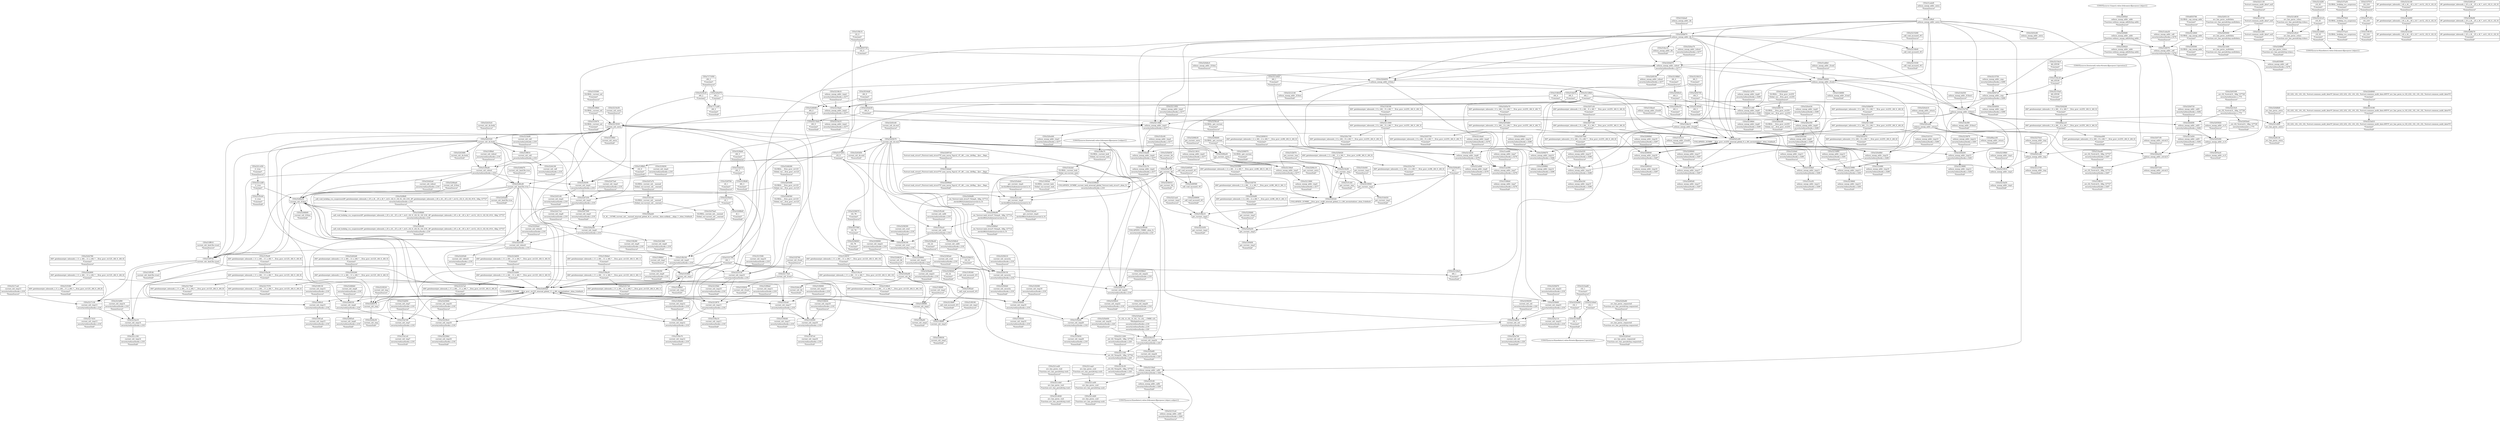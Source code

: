 digraph {
	CE0x51f1800 [shape=record,shape=Mrecord,label="{CE0x51f1800|current_sid:_tmp1}"]
	CE0x520d4c0 [shape=record,shape=Mrecord,label="{CE0x520d4c0|selinux_mmap_addr:_if.then|*SummSource*}"]
	CE0x51fa4a0 [shape=record,shape=Mrecord,label="{CE0x51fa4a0|%struct.task_struct*_(%struct.task_struct**)*_asm_movq_%gs:$_1:P_,$0_,_r,im,_dirflag_,_fpsr_,_flags_}"]
	CE0x52270c0 [shape=record,shape=Mrecord,label="{CE0x52270c0|selinux_mmap_addr:_tmp|*SummSource*}"]
	CE0x521bf90 [shape=record,shape=Mrecord,label="{CE0x521bf90|current_sid:_tmp14|security/selinux/hooks.c,218|*SummSource*}"]
	CE0x520fc60 [shape=record,shape=Mrecord,label="{CE0x520fc60|_call_void_lockdep_rcu_suspicious(i8*_getelementptr_inbounds_(_25_x_i8_,_25_x_i8_*_.str3,_i32_0,_i32_0),_i32_218,_i8*_getelementptr_inbounds_(_45_x_i8_,_45_x_i8_*_.str12,_i32_0,_i32_0))_#10,_!dbg_!27727|security/selinux/hooks.c,218|*SummSink*}"]
	CE0x5206b30 [shape=record,shape=Mrecord,label="{CE0x5206b30|get_current:_entry|*SummSource*}"]
	CE0x520e8b0 [shape=record,shape=Mrecord,label="{CE0x520e8b0|selinux_mmap_addr:_tmp10|security/selinux/hooks.c,3280}"]
	CE0x5206970 [shape=record,shape=Mrecord,label="{CE0x5206970|GLOBAL:_get_current|*Constant*|*SummSink*}"]
	CE0x52204a0 [shape=record,shape=Mrecord,label="{CE0x52204a0|current_sid:_tobool1|security/selinux/hooks.c,218|*SummSource*}"]
	CE0x5205000 [shape=record,shape=Mrecord,label="{CE0x5205000|avc_has_perm:_auditdata|Function::avc_has_perm&Arg::auditdata::}"]
	CE0x51f5220 [shape=record,shape=Mrecord,label="{CE0x51f5220|current_sid:_tmp20|security/selinux/hooks.c,218}"]
	CE0x5217c30 [shape=record,shape=Mrecord,label="{CE0x5217c30|current_sid:_tmp13|security/selinux/hooks.c,218}"]
	CE0x5204df0 [shape=record,shape=Mrecord,label="{CE0x5204df0|i64*_getelementptr_inbounds_(_2_x_i64_,_2_x_i64_*___llvm_gcov_ctr98,_i64_0,_i64_1)|*Constant*|*SummSink*}"]
	CE0x51f2c00 [shape=record,shape=Mrecord,label="{CE0x51f2c00|selinux_mmap_addr:_tmp4|security/selinux/hooks.c,3277|*SummSource*}"]
	CE0x52484b0 [shape=record,shape=Mrecord,label="{CE0x52484b0|current_sid:_tmp6|security/selinux/hooks.c,218|*SummSource*}"]
	CE0x5212840 [shape=record,shape=Mrecord,label="{CE0x5212840|GLOBAL:_cap_mmap_addr|*Constant*}"]
	CE0x51f4360 [shape=record,shape=Mrecord,label="{CE0x51f4360|current_sid:_tmp19|security/selinux/hooks.c,218|*SummSource*}"]
	CE0x5208940 [shape=record,shape=Mrecord,label="{CE0x5208940|selinux_mmap_addr:_tmp17|security/selinux/hooks.c,3287|*SummSource*}"]
	CE0x5221b50 [shape=record,shape=Mrecord,label="{CE0x5221b50|get_current:_tmp2|*SummSink*}"]
	CE0x521b480 [shape=record,shape=Mrecord,label="{CE0x521b480|i64*_getelementptr_inbounds_(_11_x_i64_,_11_x_i64_*___llvm_gcov_ctr125,_i64_0,_i64_9)|*Constant*}"]
	CE0x51f5cb0 [shape=record,shape=Mrecord,label="{CE0x51f5cb0|i1_true|*Constant*|*SummSink*}"]
	CE0x520f8d0 [shape=record,shape=Mrecord,label="{CE0x520f8d0|i8_1|*Constant*|*SummSink*}"]
	CE0x5220b80 [shape=record,shape=Mrecord,label="{CE0x5220b80|get_current:_tmp3|*SummSource*}"]
	CE0x5249690 [shape=record,shape=Mrecord,label="{CE0x5249690|_call_void_mcount()_#3|*SummSink*}"]
	CE0x5204e60 [shape=record,shape=Mrecord,label="{CE0x5204e60|i64_1|*Constant*}"]
	CE0x5256b60 [shape=record,shape=Mrecord,label="{CE0x5256b60|GLOBAL:_get_current|*Constant*}"]
	CE0x52087d0 [shape=record,shape=Mrecord,label="{CE0x52087d0|selinux_mmap_addr:_tmp17|security/selinux/hooks.c,3287}"]
	CE0x525b4f0 [shape=record,shape=Mrecord,label="{CE0x525b4f0|current_sid:_tmp24|security/selinux/hooks.c,220|*SummSink*}"]
	CE0x5260610 [shape=record,shape=Mrecord,label="{CE0x5260610|i64*_getelementptr_inbounds_(_2_x_i64_,_2_x_i64_*___llvm_gcov_ctr98,_i64_0,_i64_0)|*Constant*|*SummSource*}"]
	CE0x5241960 [shape=record,shape=Mrecord,label="{CE0x5241960|current_sid:_tmp8|security/selinux/hooks.c,218|*SummSink*}"]
	"CONST[source:0(mediator),value:2(dynamic)][purpose:{object,subject}]"
	CE0x521d630 [shape=record,shape=Mrecord,label="{CE0x521d630|avc_has_perm:_tclass|Function::avc_has_perm&Arg::tclass::|*SummSource*}"]
	CE0x52175e0 [shape=record,shape=Mrecord,label="{CE0x52175e0|current_sid:_if.end}"]
	CE0x51f6130 [shape=record,shape=Mrecord,label="{CE0x51f6130|current_sid:_tmp15|security/selinux/hooks.c,218|*SummSource*}"]
	CE0x51f7920 [shape=record,shape=Mrecord,label="{CE0x51f7920|GLOBAL:_lockdep_rcu_suspicious|*Constant*}"]
	CE0x52071f0 [shape=record,shape=Mrecord,label="{CE0x52071f0|selinux_mmap_addr:_retval.0|*SummSource*}"]
	CE0x521ced0 [shape=record,shape=Mrecord,label="{CE0x521ced0|avc_has_perm:_tsid|Function::avc_has_perm&Arg::tsid::|*SummSource*}"]
	CE0x521bd10 [shape=record,shape=Mrecord,label="{CE0x521bd10|i32_(i32,_i32,_i16,_i32,_%struct.common_audit_data*)*_bitcast_(i32_(i32,_i32,_i16,_i32,_%struct.common_audit_data.495*)*_avc_has_perm_to_i32_(i32,_i32,_i16,_i32,_%struct.common_audit_data*)*)|*Constant*|*SummSink*}"]
	CE0x5245a60 [shape=record,shape=Mrecord,label="{CE0x5245a60|current_sid:_land.lhs.true|*SummSink*}"]
	CE0x52155a0 [shape=record,shape=Mrecord,label="{CE0x52155a0|i64_65536|*Constant*|*SummSink*}"]
	CE0x5258a80 [shape=record,shape=Mrecord,label="{CE0x5258a80|current_sid:_tmp21|security/selinux/hooks.c,218|*SummSink*}"]
	CE0x51f0b80 [shape=record,shape=Mrecord,label="{CE0x51f0b80|current_sid:_tmp12|security/selinux/hooks.c,218}"]
	CE0x5205920 [shape=record,shape=Mrecord,label="{CE0x5205920|selinux_mmap_addr:_rc.0|*SummSource*}"]
	CE0x51f9ed0 [shape=record,shape=Mrecord,label="{CE0x51f9ed0|current_sid:_tobool|security/selinux/hooks.c,218}"]
	CE0x520d450 [shape=record,shape=Mrecord,label="{CE0x520d450|selinux_mmap_addr:_if.then}"]
	CE0x51f02a0 [shape=record,shape=Mrecord,label="{CE0x51f02a0|_call_void_mcount()_#3}"]
	CE0x5211160 [shape=record,shape=Mrecord,label="{CE0x5211160|_ret_i32_%tmp24,_!dbg_!27742|security/selinux/hooks.c,220}"]
	CE0x52464f0 [shape=record,shape=Mrecord,label="{CE0x52464f0|i64_0|*Constant*}"]
	CE0x5221c40 [shape=record,shape=Mrecord,label="{CE0x5221c40|get_current:_tmp4|./arch/x86/include/asm/current.h,14}"]
	CE0x521e000 [shape=record,shape=Mrecord,label="{CE0x521e000|selinux_mmap_addr:_tmp6|security/selinux/hooks.c,3278|*SummSink*}"]
	CE0x5246280 [shape=record,shape=Mrecord,label="{CE0x5246280|GLOBAL:___llvm_gcov_ctr125|Global_var:__llvm_gcov_ctr125|*SummSource*}"]
	CE0x520ed40 [shape=record,shape=Mrecord,label="{CE0x520ed40|selinux_mmap_addr:_tmp3|security/selinux/hooks.c,3277|*SummSink*}"]
	CE0x51f9e10 [shape=record,shape=Mrecord,label="{CE0x51f9e10|get_current:_tmp2}"]
	CE0x51ee580 [shape=record,shape=Mrecord,label="{CE0x51ee580|selinux_mmap_addr:_tmp7|security/selinux/hooks.c,3278}"]
	CE0x521fb60 [shape=record,shape=Mrecord,label="{CE0x521fb60|_call_void_mcount()_#3|*SummSink*}"]
	CE0x51f0a10 [shape=record,shape=Mrecord,label="{CE0x51f0a10|current_sid:_tmp11|security/selinux/hooks.c,218|*SummSink*}"]
	CE0x52592b0 [shape=record,shape=Mrecord,label="{CE0x52592b0|current_sid:_security|security/selinux/hooks.c,218|*SummSink*}"]
	CE0x5242600 [shape=record,shape=Mrecord,label="{CE0x5242600|i64*_getelementptr_inbounds_(_11_x_i64_,_11_x_i64_*___llvm_gcov_ctr125,_i64_0,_i64_6)|*Constant*}"]
	CE0x5259210 [shape=record,shape=Mrecord,label="{CE0x5259210|current_sid:_security|security/selinux/hooks.c,218|*SummSource*}"]
	CE0x5f104d0 [shape=record,shape=Mrecord,label="{CE0x5f104d0|i64_0|*Constant*|*SummSource*}"]
	CE0x51fb9a0 [shape=record,shape=Mrecord,label="{CE0x51fb9a0|i64*_getelementptr_inbounds_(_11_x_i64_,_11_x_i64_*___llvm_gcov_ctr125,_i64_0,_i64_1)|*Constant*|*SummSource*}"]
	CE0x520ee70 [shape=record,shape=Mrecord,label="{CE0x520ee70|selinux_mmap_addr:_tobool|security/selinux/hooks.c,3277|*SummSource*}"]
	CE0x520f360 [shape=record,shape=Mrecord,label="{CE0x520f360|GLOBAL:_cap_mmap_addr|*Constant*|*SummSink*}"]
	CE0x5247a70 [shape=record,shape=Mrecord,label="{CE0x5247a70|GLOBAL:_current_sid.__warned|Global_var:current_sid.__warned|*SummSource*}"]
	CE0x520a3b0 [shape=record,shape=Mrecord,label="{CE0x520a3b0|selinux_mmap_addr:_tmp15|security/selinux/hooks.c,3286}"]
	"CONST[source:0(mediator),value:0(static)][purpose:{operation}]"
	CE0x65d1e20 [shape=record,shape=Mrecord,label="{CE0x65d1e20|selinux_mmap_addr:_tmp}"]
	CE0x521d5c0 [shape=record,shape=Mrecord,label="{CE0x521d5c0|avc_has_perm:_tclass|Function::avc_has_perm&Arg::tclass::}"]
	CE0x5246b60 [shape=record,shape=Mrecord,label="{CE0x5246b60|current_sid:_if.then|*SummSink*}"]
	CE0x51f7f10 [shape=record,shape=Mrecord,label="{CE0x51f7f10|i32_218|*Constant*|*SummSource*}"]
	CE0x521c2d0 [shape=record,shape=Mrecord,label="{CE0x521c2d0|i1_true|*Constant*}"]
	CE0x5220a50 [shape=record,shape=Mrecord,label="{CE0x5220a50|get_current:_tmp3}"]
	CE0x521b7e0 [shape=record,shape=Mrecord,label="{CE0x521b7e0|i64*_getelementptr_inbounds_(_11_x_i64_,_11_x_i64_*___llvm_gcov_ctr125,_i64_0,_i64_9)|*Constant*|*SummSink*}"]
	CE0x520d940 [shape=record,shape=Mrecord,label="{CE0x520d940|i32_(i32,_i32,_i16,_i32,_%struct.common_audit_data*)*_bitcast_(i32_(i32,_i32,_i16,_i32,_%struct.common_audit_data.495*)*_avc_has_perm_to_i32_(i32,_i32,_i16,_i32,_%struct.common_audit_data*)*)|*Constant*|*SummSource*}"]
	CE0x5210910 [shape=record,shape=Mrecord,label="{CE0x5210910|selinux_mmap_addr:_tmp1}"]
	CE0x520ac60 [shape=record,shape=Mrecord,label="{CE0x520ac60|current_sid:_tmp8|security/selinux/hooks.c,218}"]
	CE0x5258070 [shape=record,shape=Mrecord,label="{CE0x5258070|i32_78|*Constant*|*SummSource*}"]
	CE0x65d1e90 [shape=record,shape=Mrecord,label="{CE0x65d1e90|COLLAPSED:_GCMRE___llvm_gcov_ctr255_internal_global_9_x_i64_zeroinitializer:_elem_0:default:}"]
	CE0x5213980 [shape=record,shape=Mrecord,label="{CE0x5213980|selinux_mmap_addr:_tmp5|security/selinux/hooks.c,3277|*SummSink*}"]
	CE0x52116e0 [shape=record,shape=Mrecord,label="{CE0x52116e0|i64_0|*Constant*|*SummSink*}"]
	CE0x51fdbb0 [shape=record,shape=Mrecord,label="{CE0x51fdbb0|selinux_mmap_addr:_tmp7|security/selinux/hooks.c,3278|*SummSink*}"]
	CE0x52154c0 [shape=record,shape=Mrecord,label="{CE0x52154c0|i64_65536|*Constant*|*SummSource*}"]
	CE0x51f40d0 [shape=record,shape=Mrecord,label="{CE0x51f40d0|current_sid:_tmp17|security/selinux/hooks.c,218|*SummSink*}"]
	CE0x521cda0 [shape=record,shape=Mrecord,label="{CE0x521cda0|avc_has_perm:_tsid|Function::avc_has_perm&Arg::tsid::}"]
	CE0x51f7a50 [shape=record,shape=Mrecord,label="{CE0x51f7a50|GLOBAL:_lockdep_rcu_suspicious|*Constant*|*SummSource*}"]
	CE0x520eb30 [shape=record,shape=Mrecord,label="{CE0x520eb30|i64_0|*Constant*}"]
	CE0x5247500 [shape=record,shape=Mrecord,label="{CE0x5247500|current_sid:_tmp5|security/selinux/hooks.c,218|*SummSink*}"]
	CE0x521d1c0 [shape=record,shape=Mrecord,label="{CE0x521d1c0|i16_45|*Constant*}"]
	CE0x52495d0 [shape=record,shape=Mrecord,label="{CE0x52495d0|_call_void_mcount()_#3|*SummSource*}"]
	CE0x51fd180 [shape=record,shape=Mrecord,label="{CE0x51fd180|i64*_getelementptr_inbounds_(_9_x_i64_,_9_x_i64_*___llvm_gcov_ctr255,_i64_0,_i64_3)|*Constant*|*SummSource*}"]
	CE0x51fc9e0 [shape=record,shape=Mrecord,label="{CE0x51fc9e0|selinux_mmap_addr:_tmp11|security/selinux/hooks.c,3280|*SummSource*}"]
	CE0x52136e0 [shape=record,shape=Mrecord,label="{CE0x52136e0|selinux_mmap_addr:_tmp5|security/selinux/hooks.c,3277}"]
	CE0x520e5a0 [shape=record,shape=Mrecord,label="{CE0x520e5a0|selinux_mmap_addr:_tmp9|security/selinux/hooks.c,3280|*SummSink*}"]
	CE0x51fd750 [shape=record,shape=Mrecord,label="{CE0x51fd750|i64*_getelementptr_inbounds_(_2_x_i64_,_2_x_i64_*___llvm_gcov_ctr98,_i64_0,_i64_1)|*Constant*}"]
	CE0x51f1790 [shape=record,shape=Mrecord,label="{CE0x51f1790|i64_1|*Constant*}"]
	CE0x6f35680 [shape=record,shape=Mrecord,label="{CE0x6f35680|selinux_mmap_addr:_call|security/selinux/hooks.c,3276|*SummSink*}"]
	CE0x5211950 [shape=record,shape=Mrecord,label="{CE0x5211950|selinux_mmap_addr:_tmp3|security/selinux/hooks.c,3277|*SummSource*}"]
	CE0x52598c0 [shape=record,shape=Mrecord,label="{CE0x52598c0|current_sid:_tmp22|security/selinux/hooks.c,218|*SummSource*}"]
	CE0x7171950 [shape=record,shape=Mrecord,label="{CE0x7171950|i64_2|*Constant*|*SummSource*}"]
	CE0x51ffe10 [shape=record,shape=Mrecord,label="{CE0x51ffe10|i32_0|*Constant*|*SummSource*}"]
	CE0x5226e30 [shape=record,shape=Mrecord,label="{CE0x5226e30|current_sid:_tmp|*SummSink*}"]
	CE0x5243f90 [shape=record,shape=Mrecord,label="{CE0x5243f90|i64*_getelementptr_inbounds_(_2_x_i64_,_2_x_i64_*___llvm_gcov_ctr98,_i64_0,_i64_1)|*Constant*|*SummSource*}"]
	CE0x520c740 [shape=record,shape=Mrecord,label="{CE0x520c740|i64*_getelementptr_inbounds_(_9_x_i64_,_9_x_i64_*___llvm_gcov_ctr255,_i64_0,_i64_3)|*Constant*|*SummSink*}"]
	"CONST[source:2(external),value:0(static)][purpose:{operation}]"
	CE0x68acc00 [shape=record,shape=Mrecord,label="{CE0x68acc00|selinux_mmap_addr:_return|*SummSink*}"]
	CE0x52074a0 [shape=record,shape=Mrecord,label="{CE0x52074a0|i64*_getelementptr_inbounds_(_9_x_i64_,_9_x_i64_*___llvm_gcov_ctr255,_i64_0,_i64_8)|*Constant*|*SummSink*}"]
	CE0x51fa950 [shape=record,shape=Mrecord,label="{CE0x51fa950|current_sid:_tmp7|security/selinux/hooks.c,218|*SummSource*}"]
	CE0x5226130 [shape=record,shape=Mrecord,label="{CE0x5226130|avc_has_perm:_entry|*SummSink*}"]
	CE0x51f2760 [shape=record,shape=Mrecord,label="{CE0x51f2760|current_sid:_if.end|*SummSource*}"]
	CE0x51f08a0 [shape=record,shape=Mrecord,label="{CE0x51f08a0|current_sid:_tmp11|security/selinux/hooks.c,218|*SummSource*}"]
	CE0x51f90f0 [shape=record,shape=Mrecord,label="{CE0x51f90f0|current_sid:_tmp3}"]
	CE0x5217ca0 [shape=record,shape=Mrecord,label="{CE0x5217ca0|current_sid:_tmp13|security/selinux/hooks.c,218|*SummSource*}"]
	CE0x525e8e0 [shape=record,shape=Mrecord,label="{CE0x525e8e0|get_current:_tmp4|./arch/x86/include/asm/current.h,14|*SummSource*}"]
	CE0x52263e0 [shape=record,shape=Mrecord,label="{CE0x52263e0|avc_has_perm:_requested|Function::avc_has_perm&Arg::requested::|*SummSink*}"]
	CE0x51f6e70 [shape=record,shape=Mrecord,label="{CE0x51f6e70|GLOBAL:_current_task|Global_var:current_task|*SummSource*}"]
	CE0x523f220 [shape=record,shape=Mrecord,label="{CE0x523f220|current_sid:_tmp|*SummSource*}"]
	CE0x5245490 [shape=record,shape=Mrecord,label="{CE0x5245490|GLOBAL:___llvm_gcov_ctr125|Global_var:__llvm_gcov_ctr125}"]
	CE0x51fc310 [shape=record,shape=Mrecord,label="{CE0x51fc310|selinux_mmap_addr:_if.end4|*SummSink*}"]
	CE0x5259150 [shape=record,shape=Mrecord,label="{CE0x5259150|current_sid:_security|security/selinux/hooks.c,218}"]
	CE0x5221280 [shape=record,shape=Mrecord,label="{CE0x5221280|%struct.common_audit_data*_null|*Constant*|*SummSink*}"]
	CE0x5258190 [shape=record,shape=Mrecord,label="{CE0x5258190|current_sid:_cred|security/selinux/hooks.c,218}"]
	CE0x51fb350 [shape=record,shape=Mrecord,label="{CE0x51fb350|current_sid:_tmp9|security/selinux/hooks.c,218|*SummSink*}"]
	CE0x525b910 [shape=record,shape=Mrecord,label="{CE0x525b910|get_current:_bb|*SummSink*}"]
	CE0x520fb80 [shape=record,shape=Mrecord,label="{CE0x520fb80|_call_void_lockdep_rcu_suspicious(i8*_getelementptr_inbounds_(_25_x_i8_,_25_x_i8_*_.str3,_i32_0,_i32_0),_i32_218,_i8*_getelementptr_inbounds_(_45_x_i8_,_45_x_i8_*_.str12,_i32_0,_i32_0))_#10,_!dbg_!27727|security/selinux/hooks.c,218}"]
	CE0x51fe390 [shape=record,shape=Mrecord,label="{CE0x51fe390|selinux_mmap_addr:_if.then1|*SummSink*}"]
	CE0x52433c0 [shape=record,shape=Mrecord,label="{CE0x52433c0|current_sid:_do.body|*SummSource*}"]
	CE0x51f7ac0 [shape=record,shape=Mrecord,label="{CE0x51f7ac0|GLOBAL:_lockdep_rcu_suspicious|*Constant*|*SummSink*}"]
	CE0x51f5ac0 [shape=record,shape=Mrecord,label="{CE0x51f5ac0|current_sid:_call4|security/selinux/hooks.c,218}"]
	CE0x51f5830 [shape=record,shape=Mrecord,label="{CE0x51f5830|current_sid:_tmp20|security/selinux/hooks.c,218|*SummSink*}"]
	CE0x51fd680 [shape=record,shape=Mrecord,label="{CE0x51fd680|selinux_mmap_addr:_if.end|*SummSink*}"]
	CE0x52599c0 [shape=record,shape=Mrecord,label="{CE0x52599c0|current_sid:_tmp22|security/selinux/hooks.c,218|*SummSink*}"]
	CE0x5207330 [shape=record,shape=Mrecord,label="{CE0x5207330|selinux_mmap_addr:_retval.0|*SummSink*}"]
	CE0x5219680 [shape=record,shape=Mrecord,label="{CE0x5219680|selinux_mmap_addr:_tmp12|security/selinux/hooks.c,3281|*SummSink*}"]
	CE0x52150a0 [shape=record,shape=Mrecord,label="{CE0x52150a0|selinux_mmap_addr:_call2|security/selinux/hooks.c,3281}"]
	CE0x5205720 [shape=record,shape=Mrecord,label="{CE0x5205720|i64*_getelementptr_inbounds_(_9_x_i64_,_9_x_i64_*___llvm_gcov_ctr255,_i64_0,_i64_7)|*Constant*|*SummSink*}"]
	CE0x5216c60 [shape=record,shape=Mrecord,label="{CE0x5216c60|get_current:_tmp}"]
	CE0x51f3670 [shape=record,shape=Mrecord,label="{CE0x51f3670|GLOBAL:_current_sid|*Constant*|*SummSink*}"]
	CE0x5220380 [shape=record,shape=Mrecord,label="{CE0x5220380|current_sid:_tobool1|security/selinux/hooks.c,218}"]
	CE0x521d460 [shape=record,shape=Mrecord,label="{CE0x521d460|i16_45|*Constant*|*SummSink*}"]
	CE0x521be10 [shape=record,shape=Mrecord,label="{CE0x521be10|current_sid:_tmp14|security/selinux/hooks.c,218}"]
	CE0x521d040 [shape=record,shape=Mrecord,label="{CE0x521d040|avc_has_perm:_tsid|Function::avc_has_perm&Arg::tsid::|*SummSink*}"]
	CE0x520e430 [shape=record,shape=Mrecord,label="{CE0x520e430|selinux_mmap_addr:_tmp9|security/selinux/hooks.c,3280|*SummSource*}"]
	CE0x51f6980 [shape=record,shape=Mrecord,label="{CE0x51f6980|current_sid:_tmp2}"]
	CE0x5221400 [shape=record,shape=Mrecord,label="{CE0x5221400|avc_has_perm:_auditdata|Function::avc_has_perm&Arg::auditdata::|*SummSink*}"]
	CE0x51f2830 [shape=record,shape=Mrecord,label="{CE0x51f2830|current_sid:_if.end|*SummSink*}"]
	CE0x521ca00 [shape=record,shape=Mrecord,label="{CE0x521ca00|avc_has_perm:_ssid|Function::avc_has_perm&Arg::ssid::}"]
	CE0x5219840 [shape=record,shape=Mrecord,label="{CE0x5219840|selinux_mmap_addr:_tmp13|security/selinux/hooks.c,3281|*SummSink*}"]
	CE0x520d5f0 [shape=record,shape=Mrecord,label="{CE0x520d5f0|selinux_mmap_addr:_call3|security/selinux/hooks.c,3282}"]
	CE0x51f2520 [shape=record,shape=Mrecord,label="{CE0x51f2520|COLLAPSED:_GCMRE___llvm_gcov_ctr98_internal_global_2_x_i64_zeroinitializer:_elem_0:default:}"]
	CE0x521f670 [shape=record,shape=Mrecord,label="{CE0x521f670|current_sid:_tmp11|security/selinux/hooks.c,218}"]
	"CONST[source:1(input),value:2(dynamic)][purpose:{object}]"
	CE0x5211840 [shape=record,shape=Mrecord,label="{CE0x5211840|i64*_getelementptr_inbounds_(_9_x_i64_,_9_x_i64_*___llvm_gcov_ctr255,_i64_0,_i64_3)|*Constant*}"]
	CE0x521caa0 [shape=record,shape=Mrecord,label="{CE0x521caa0|avc_has_perm:_ssid|Function::avc_has_perm&Arg::ssid::|*SummSource*}"]
	CE0x5221130 [shape=record,shape=Mrecord,label="{CE0x5221130|%struct.common_audit_data*_null|*Constant*|*SummSource*}"]
	CE0x5212140 [shape=record,shape=Mrecord,label="{CE0x5212140|selinux_mmap_addr:_if.then|*SummSink*}"]
	CE0x5217d10 [shape=record,shape=Mrecord,label="{CE0x5217d10|current_sid:_tmp13|security/selinux/hooks.c,218|*SummSink*}"]
	CE0x51f8f10 [shape=record,shape=Mrecord,label="{CE0x51f8f10|current_sid:_call|security/selinux/hooks.c,218}"]
	CE0x6f35720 [shape=record,shape=Mrecord,label="{CE0x6f35720|i32_0|*Constant*}"]
	CE0x51f9190 [shape=record,shape=Mrecord,label="{CE0x51f9190|current_sid:_tmp3|*SummSource*}"]
	CE0x520eba0 [shape=record,shape=Mrecord,label="{CE0x520eba0|GLOBAL:___llvm_gcov_ctr255|Global_var:__llvm_gcov_ctr255|*SummSource*}"]
	CE0x521bbf0 [shape=record,shape=Mrecord,label="{CE0x521bbf0|i32_1|*Constant*|*SummSink*}"]
	CE0x51fc8a0 [shape=record,shape=Mrecord,label="{CE0x51fc8a0|selinux_mmap_addr:_tmp11|security/selinux/hooks.c,3280}"]
	CE0x52083c0 [shape=record,shape=Mrecord,label="{CE0x52083c0|selinux_mmap_addr:_tmp16|security/selinux/hooks.c,3287|*SummSink*}"]
	CE0x51f4f10 [shape=record,shape=Mrecord,label="{CE0x51f4f10|i64*_getelementptr_inbounds_(_11_x_i64_,_11_x_i64_*___llvm_gcov_ctr125,_i64_0,_i64_10)|*Constant*|*SummSource*}"]
	CE0x51f81f0 [shape=record,shape=Mrecord,label="{CE0x51f81f0|i32_218|*Constant*|*SummSink*}"]
	CE0x5209f60 [shape=record,shape=Mrecord,label="{CE0x5209f60|selinux_mmap_addr:_tmp14|security/selinux/hooks.c,3286|*SummSink*}"]
	CE0x51fdee0 [shape=record,shape=Mrecord,label="{CE0x51fdee0|selinux_mmap_addr:_if.end4|*SummSource*}"]
	CE0x521f3b0 [shape=record,shape=Mrecord,label="{CE0x521f3b0|current_sid:_tmp10|security/selinux/hooks.c,218|*SummSink*}"]
	CE0x5247ba0 [shape=record,shape=Mrecord,label="{CE0x5247ba0|GLOBAL:_current_sid.__warned|Global_var:current_sid.__warned|*SummSink*}"]
	CE0x525a110 [shape=record,shape=Mrecord,label="{CE0x525a110|current_sid:_tmp23|security/selinux/hooks.c,218|*SummSink*}"]
	CE0x51ee6f0 [shape=record,shape=Mrecord,label="{CE0x51ee6f0|selinux_mmap_addr:_tmp7|security/selinux/hooks.c,3278|*SummSource*}"]
	CE0x51eba30 [shape=record,shape=Mrecord,label="{CE0x51eba30|selinux_mmap_addr:_call|security/selinux/hooks.c,3276|*SummSource*}"]
	CE0x51f1f40 [shape=record,shape=Mrecord,label="{CE0x51f1f40|i64*_getelementptr_inbounds_(_11_x_i64_,_11_x_i64_*___llvm_gcov_ctr125,_i64_0,_i64_6)|*Constant*|*SummSink*}"]
	CE0x5212920 [shape=record,shape=Mrecord,label="{CE0x5212920|i64_1|*Constant*|*SummSource*}"]
	CE0x51fb280 [shape=record,shape=Mrecord,label="{CE0x51fb280|current_sid:_tmp9|security/selinux/hooks.c,218|*SummSource*}"]
	CE0x521b140 [shape=record,shape=Mrecord,label="{CE0x521b140|i8*_getelementptr_inbounds_(_45_x_i8_,_45_x_i8_*_.str12,_i32_0,_i32_0)|*Constant*|*SummSource*}"]
	CE0x51f3560 [shape=record,shape=Mrecord,label="{CE0x51f3560|GLOBAL:_current_sid|*Constant*|*SummSource*}"]
	CE0x5216940 [shape=record,shape=Mrecord,label="{CE0x5216940|get_current:_tmp1}"]
	CE0x525b310 [shape=record,shape=Mrecord,label="{CE0x525b310|current_sid:_tmp24|security/selinux/hooks.c,220}"]
	CE0x523fc90 [shape=record,shape=Mrecord,label="{CE0x523fc90|current_sid:_tmp4|security/selinux/hooks.c,218}"]
	CE0x521d730 [shape=record,shape=Mrecord,label="{CE0x521d730|%struct.common_audit_data*_null|*Constant*}"]
	CE0x4aeefd0 [shape=record,shape=Mrecord,label="{CE0x4aeefd0|i64*_getelementptr_inbounds_(_9_x_i64_,_9_x_i64_*___llvm_gcov_ctr255,_i64_0,_i64_0)|*Constant*|*SummSink*}"]
	CE0x5242780 [shape=record,shape=Mrecord,label="{CE0x5242780|i64*_getelementptr_inbounds_(_11_x_i64_,_11_x_i64_*___llvm_gcov_ctr125,_i64_0,_i64_6)|*Constant*|*SummSource*}"]
	CE0x5240570 [shape=record,shape=Mrecord,label="{CE0x5240570|current_sid:_tmp}"]
	CE0x5205300 [shape=record,shape=Mrecord,label="{CE0x5205300|_ret_i32_%retval.0,_!dbg_!27728|security/selinux/avc.c,775|*SummSource*}"]
	CE0x5246a30 [shape=record,shape=Mrecord,label="{CE0x5246a30|current_sid:_if.then}"]
	CE0x523fb90 [shape=record,shape=Mrecord,label="{CE0x523fb90|i64_3|*Constant*|*SummSink*}"]
	CE0x5214a10 [shape=record,shape=Mrecord,label="{CE0x5214a10|selinux_mmap_addr:_tmp2|security/selinux/hooks.c,3277|*SummSink*}"]
	CE0x5207180 [shape=record,shape=Mrecord,label="{CE0x5207180|i64*_getelementptr_inbounds_(_9_x_i64_,_9_x_i64_*___llvm_gcov_ctr255,_i64_0,_i64_8)|*Constant*}"]
	CE0x51ff910 [shape=record,shape=Mrecord,label="{CE0x51ff910|current_sid:_land.lhs.true2|*SummSource*}"]
	"CONST[source:0(mediator),value:2(dynamic)][purpose:{object}]"
	CE0x51edfe0 [shape=record,shape=Mrecord,label="{CE0x51edfe0|selinux_mmap_addr:_if.end|*SummSource*}"]
	CE0x51f2ad0 [shape=record,shape=Mrecord,label="{CE0x51f2ad0|selinux_mmap_addr:_tmp4|security/selinux/hooks.c,3277}"]
	CE0x5225840 [shape=record,shape=Mrecord,label="{CE0x5225840|current_sid:_tmp16|security/selinux/hooks.c,218|*SummSource*}"]
	CE0x51fa7d0 [shape=record,shape=Mrecord,label="{CE0x51fa7d0|current_sid:_tmp7|security/selinux/hooks.c,218}"]
	CE0x521de30 [shape=record,shape=Mrecord,label="{CE0x521de30|selinux_mmap_addr:_tmp6|security/selinux/hooks.c,3278}"]
	CE0x52188b0 [shape=record,shape=Mrecord,label="{CE0x52188b0|i64_4|*Constant*|*SummSource*}"]
	CE0x520f760 [shape=record,shape=Mrecord,label="{CE0x520f760|i8_1|*Constant*|*SummSource*}"]
	CE0x52099a0 [shape=record,shape=Mrecord,label="{CE0x52099a0|%struct.task_struct*_(%struct.task_struct**)*_asm_movq_%gs:$_1:P_,$0_,_r,im,_dirflag_,_fpsr_,_flags_|*SummSink*}"]
	CE0x5214d60 [shape=record,shape=Mrecord,label="{CE0x5214d60|selinux_mmap_addr:_tmp13|security/selinux/hooks.c,3281|*SummSource*}"]
	CE0x51f65b0 [shape=record,shape=Mrecord,label="{CE0x51f65b0|GLOBAL:_current_task|Global_var:current_task|*SummSink*}"]
	CE0x5259d70 [shape=record,shape=Mrecord,label="{CE0x5259d70|current_sid:_tmp23|security/selinux/hooks.c,218|*SummSource*}"]
	CE0x520a1b0 [shape=record,shape=Mrecord,label="{CE0x520a1b0|selinux_mmap_addr:_tmp15|security/selinux/hooks.c,3286|*SummSink*}"]
	CE0x51f53c0 [shape=record,shape=Mrecord,label="{CE0x51f53c0|current_sid:_tmp20|security/selinux/hooks.c,218|*SummSource*}"]
	CE0x521b1b0 [shape=record,shape=Mrecord,label="{CE0x521b1b0|i8*_getelementptr_inbounds_(_45_x_i8_,_45_x_i8_*_.str12,_i32_0,_i32_0)|*Constant*|*SummSink*}"]
	CE0x51fec10 [shape=record,shape=Mrecord,label="{CE0x51fec10|selinux_mmap_addr:_bb|*SummSink*}"]
	CE0x520cd70 [shape=record,shape=Mrecord,label="{CE0x520cd70|i64*_getelementptr_inbounds_(_9_x_i64_,_9_x_i64_*___llvm_gcov_ctr255,_i64_0,_i64_6)|*Constant*|*SummSink*}"]
	CE0x523fd30 [shape=record,shape=Mrecord,label="{CE0x523fd30|current_sid:_tmp4|security/selinux/hooks.c,218|*SummSource*}"]
	CE0x520ff00 [shape=record,shape=Mrecord,label="{CE0x520ff00|avc_has_perm:_tclass|Function::avc_has_perm&Arg::tclass::|*SummSink*}"]
	CE0x51fff40 [shape=record,shape=Mrecord,label="{CE0x51fff40|i32_0|*Constant*|*SummSink*}"]
	CE0x5217fa0 [shape=record,shape=Mrecord,label="{CE0x5217fa0|i64*_getelementptr_inbounds_(_11_x_i64_,_11_x_i64_*___llvm_gcov_ctr125,_i64_0,_i64_8)|*Constant*|*SummSink*}"]
	CE0x51f7200 [shape=record,shape=Mrecord,label="{CE0x51f7200|i32_0|*Constant*}"]
	CE0x520fbf0 [shape=record,shape=Mrecord,label="{CE0x520fbf0|_call_void_lockdep_rcu_suspicious(i8*_getelementptr_inbounds_(_25_x_i8_,_25_x_i8_*_.str3,_i32_0,_i32_0),_i32_218,_i8*_getelementptr_inbounds_(_45_x_i8_,_45_x_i8_*_.str12,_i32_0,_i32_0))_#10,_!dbg_!27727|security/selinux/hooks.c,218|*SummSource*}"]
	CE0x520a220 [shape=record,shape=Mrecord,label="{CE0x520a220|selinux_mmap_addr:_retval.0}"]
	CE0x51f1cb0 [shape=record,shape=Mrecord,label="{CE0x51f1cb0|get_current:_tmp|*SummSink*}"]
	CE0x5243320 [shape=record,shape=Mrecord,label="{CE0x5243320|current_sid:_do.body}"]
	CE0x520d200 [shape=record,shape=Mrecord,label="{CE0x520d200|selinux_mmap_addr:_tmp12|security/selinux/hooks.c,3281}"]
	CE0x5258d10 [shape=record,shape=Mrecord,label="{CE0x5258d10|i32_22|*Constant*}"]
	CE0x5219aa0 [shape=record,shape=Mrecord,label="{CE0x5219aa0|selinux_mmap_addr:_tmp2|security/selinux/hooks.c,3277}"]
	CE0x521c690 [shape=record,shape=Mrecord,label="{CE0x521c690|avc_has_perm:_entry}"]
	CE0x5205e70 [shape=record,shape=Mrecord,label="{CE0x5205e70|i64*_getelementptr_inbounds_(_9_x_i64_,_9_x_i64_*___llvm_gcov_ctr255,_i64_0,_i64_7)|*Constant*|*SummSource*}"]
	CE0x5220e80 [shape=record,shape=Mrecord,label="{CE0x5220e80|avc_has_perm:_requested|Function::avc_has_perm&Arg::requested::|*SummSource*}"]
	CE0x7171a90 [shape=record,shape=Mrecord,label="{CE0x7171a90|i64_2|*Constant*|*SummSink*}"]
	CE0x52417c0 [shape=record,shape=Mrecord,label="{CE0x52417c0|current_sid:_tmp8|security/selinux/hooks.c,218|*SummSource*}"]
	CE0x51f7c50 [shape=record,shape=Mrecord,label="{CE0x51f7c50|i32_218|*Constant*}"]
	CE0x52256c0 [shape=record,shape=Mrecord,label="{CE0x52256c0|current_sid:_tmp16|security/selinux/hooks.c,218}"]
	CE0x51fe7b0 [shape=record,shape=Mrecord,label="{CE0x51fe7b0|selinux_mmap_addr:_if.then1}"]
	CE0x52491e0 [shape=record,shape=Mrecord,label="{CE0x52491e0|i8*_getelementptr_inbounds_(_25_x_i8_,_25_x_i8_*_.str3,_i32_0,_i32_0)|*Constant*|*SummSource*}"]
	CE0x5211d70 [shape=record,shape=Mrecord,label="{CE0x5211d70|selinux_mmap_addr:_tmp8|security/selinux/hooks.c,3280|*SummSource*}"]
	CE0x521c100 [shape=record,shape=Mrecord,label="{CE0x521c100|current_sid:_tmp14|security/selinux/hooks.c,218|*SummSink*}"]
	CE0x52198b0 [shape=record,shape=Mrecord,label="{CE0x52198b0|GLOBAL:_current_sid|*Constant*}"]
	CE0x5210190 [shape=record,shape=Mrecord,label="{CE0x5210190|i32_(i32,_i32,_i16,_i32,_%struct.common_audit_data*)*_bitcast_(i32_(i32,_i32,_i16,_i32,_%struct.common_audit_data.495*)*_avc_has_perm_to_i32_(i32,_i32,_i16,_i32,_%struct.common_audit_data*)*)|*Constant*}"]
	CE0x51fa1a0 [shape=record,shape=Mrecord,label="{CE0x51fa1a0|current_sid:_tmp7|security/selinux/hooks.c,218|*SummSink*}"]
	CE0x5206a20 [shape=record,shape=Mrecord,label="{CE0x5206a20|get_current:_entry}"]
	CE0x523fc20 [shape=record,shape=Mrecord,label="{CE0x523fc20|i64_2|*Constant*}"]
	CE0x5258e40 [shape=record,shape=Mrecord,label="{CE0x5258e40|i32_22|*Constant*|*SummSource*}"]
	CE0x51f98b0 [shape=record,shape=Mrecord,label="{CE0x51f98b0|current_sid:_tmp1|*SummSink*}"]
	CE0x5240260 [shape=record,shape=Mrecord,label="{CE0x5240260|i64*_getelementptr_inbounds_(_11_x_i64_,_11_x_i64_*___llvm_gcov_ctr125,_i64_0,_i64_0)|*Constant*}"]
	CE0x5221ae0 [shape=record,shape=Mrecord,label="{CE0x5221ae0|get_current:_tmp2|*SummSource*}"]
	CE0x5244190 [shape=record,shape=Mrecord,label="{CE0x5244190|current_sid:_call|security/selinux/hooks.c,218|*SummSink*}"]
	CE0x5244c40 [shape=record,shape=Mrecord,label="{CE0x5244c40|current_sid:_bb|*SummSink*}"]
	CE0x5208640 [shape=record,shape=Mrecord,label="{CE0x5208640|_ret_i32_%retval.0,_!dbg_!27727|security/selinux/hooks.c,3287}"]
	CE0x521b650 [shape=record,shape=Mrecord,label="{CE0x521b650|i64*_getelementptr_inbounds_(_11_x_i64_,_11_x_i64_*___llvm_gcov_ctr125,_i64_0,_i64_9)|*Constant*|*SummSource*}"]
	CE0x5210fb0 [shape=record,shape=Mrecord,label="{CE0x5210fb0|current_sid:_entry|*SummSink*}"]
	CE0x525b400 [shape=record,shape=Mrecord,label="{CE0x525b400|current_sid:_tmp24|security/selinux/hooks.c,220|*SummSource*}"]
	CE0x52463b0 [shape=record,shape=Mrecord,label="{CE0x52463b0|GLOBAL:___llvm_gcov_ctr125|Global_var:__llvm_gcov_ctr125|*SummSink*}"]
	CE0x51f0400 [shape=record,shape=Mrecord,label="{CE0x51f0400|get_current:_tmp3|*SummSink*}"]
	CE0x52586e0 [shape=record,shape=Mrecord,label="{CE0x52586e0|COLLAPSED:_GCMRE_current_task_external_global_%struct.task_struct*:_elem_0::|security/selinux/hooks.c,218}"]
	CE0x5206fa0 [shape=record,shape=Mrecord,label="{CE0x5206fa0|_ret_%struct.task_struct*_%tmp4,_!dbg_!27714|./arch/x86/include/asm/current.h,14|*SummSink*}"]
	CE0x5258860 [shape=record,shape=Mrecord,label="{CE0x5258860|current_sid:_tmp21|security/selinux/hooks.c,218}"]
	CE0x51fd570 [shape=record,shape=Mrecord,label="{CE0x51fd570|selinux_mmap_addr:_call|security/selinux/hooks.c,3276}"]
	CE0x52127d0 [shape=record,shape=Mrecord,label="{CE0x52127d0|selinux_mmap_addr:_tmp|*SummSink*}"]
	CE0x51f5e30 [shape=record,shape=Mrecord,label="{CE0x51f5e30|i64*_getelementptr_inbounds_(_11_x_i64_,_11_x_i64_*___llvm_gcov_ctr125,_i64_0,_i64_8)|*Constant*}"]
	CE0x51fca50 [shape=record,shape=Mrecord,label="{CE0x51fca50|selinux_mmap_addr:_tmp11|security/selinux/hooks.c,3280|*SummSink*}"]
	CE0x51feba0 [shape=record,shape=Mrecord,label="{CE0x51feba0|selinux_mmap_addr:_bb|*SummSource*}"]
	CE0x5244a60 [shape=record,shape=Mrecord,label="{CE0x5244a60|current_sid:_bb}"]
	CE0x51fde10 [shape=record,shape=Mrecord,label="{CE0x51fde10|selinux_mmap_addr:_if.end4}"]
	CE0x5249270 [shape=record,shape=Mrecord,label="{CE0x5249270|i8*_getelementptr_inbounds_(_25_x_i8_,_25_x_i8_*_.str3,_i32_0,_i32_0)|*Constant*|*SummSink*}"]
	CE0x51fa2e0 [shape=record,shape=Mrecord,label="{CE0x51fa2e0|get_current:_tmp4|./arch/x86/include/asm/current.h,14|*SummSink*}"]
	CE0x52210c0 [shape=record,shape=Mrecord,label="{CE0x52210c0|_ret_i32_%retval.0,_!dbg_!27728|security/selinux/avc.c,775}"]
	CE0x5246cd0 [shape=record,shape=Mrecord,label="{CE0x5246cd0|current_sid:_land.lhs.true}"]
	CE0x51faf10 [shape=record,shape=Mrecord,label="{CE0x51faf10|i64_5|*Constant*}"]
	CE0x6f35790 [shape=record,shape=Mrecord,label="{CE0x6f35790|GLOBAL:_cap_mmap_addr|*Constant*|*SummSource*}"]
	CE0x520a520 [shape=record,shape=Mrecord,label="{CE0x520a520|selinux_mmap_addr:_tmp15|security/selinux/hooks.c,3286|*SummSource*}"]
	CE0x5211c60 [shape=record,shape=Mrecord,label="{CE0x5211c60|selinux_mmap_addr:_tmp8|security/selinux/hooks.c,3280}"]
	CE0x520f5b0 [shape=record,shape=Mrecord,label="{CE0x520f5b0|selinux_mmap_addr:_addr|Function::selinux_mmap_addr&Arg::addr::|*SummSource*}"]
	CE0x51f0e70 [shape=record,shape=Mrecord,label="{CE0x51f0e70|current_sid:_tmp12|security/selinux/hooks.c,218|*SummSink*}"]
	CE0x51fa210 [shape=record,shape=Mrecord,label="{CE0x51fa210|i64_3|*Constant*}"]
	CE0x520d2d0 [shape=record,shape=Mrecord,label="{CE0x520d2d0|i64*_getelementptr_inbounds_(_9_x_i64_,_9_x_i64_*___llvm_gcov_ctr255,_i64_0,_i64_0)|*Constant*|*SummSource*}"]
	CE0x52097e0 [shape=record,shape=Mrecord,label="{CE0x52097e0|%struct.task_struct*_(%struct.task_struct**)*_asm_movq_%gs:$_1:P_,$0_,_r,im,_dirflag_,_fpsr_,_flags_|*SummSource*}"]
	CE0x520d720 [shape=record,shape=Mrecord,label="{CE0x520d720|selinux_mmap_addr:_call3|security/selinux/hooks.c,3282|*SummSource*}"]
	CE0x5225be0 [shape=record,shape=Mrecord,label="{CE0x5225be0|i8_1|*Constant*}"]
	CE0x51fb020 [shape=record,shape=Mrecord,label="{CE0x51fb020|i64_4|*Constant*}"]
	CE0x520ecd0 [shape=record,shape=Mrecord,label="{CE0x520ecd0|GLOBAL:___llvm_gcov_ctr255|Global_var:__llvm_gcov_ctr255|*SummSink*}"]
	CE0x51f69f0 [shape=record,shape=Mrecord,label="{CE0x51f69f0|current_sid:_tmp2|*SummSource*}"]
	CE0x51f0340 [shape=record,shape=Mrecord,label="{CE0x51f0340|_call_void_mcount()_#3|*SummSource*}"]
	CE0x520b870 [shape=record,shape=Mrecord,label="{CE0x520b870|selinux_mmap_addr:_bb}"]
	CE0x51f61a0 [shape=record,shape=Mrecord,label="{CE0x51f61a0|current_sid:_tmp15|security/selinux/hooks.c,218|*SummSink*}"]
	CE0x51f2670 [shape=record,shape=Mrecord,label="{CE0x51f2670|get_current:_tmp|*SummSource*}"]
	CE0x51ff750 [shape=record,shape=Mrecord,label="{CE0x51ff750|current_sid:_land.lhs.true2}"]
	CE0x521dea0 [shape=record,shape=Mrecord,label="{CE0x521dea0|selinux_mmap_addr:_tmp6|security/selinux/hooks.c,3278|*SummSource*}"]
	CE0x5256ce0 [shape=record,shape=Mrecord,label="{CE0x5256ce0|GLOBAL:_get_current|*Constant*|*SummSource*}"]
	CE0x520dd70 [shape=record,shape=Mrecord,label="{CE0x520dd70|selinux_mmap_addr:_tobool|security/selinux/hooks.c,3277}"]
	CE0x5247250 [shape=record,shape=Mrecord,label="{CE0x5247250|current_sid:_tmp5|security/selinux/hooks.c,218}"]
	CE0x5213810 [shape=record,shape=Mrecord,label="{CE0x5213810|selinux_mmap_addr:_tmp5|security/selinux/hooks.c,3277|*SummSource*}"]
	CE0x5249560 [shape=record,shape=Mrecord,label="{CE0x5249560|_call_void_mcount()_#3}"]
	CE0x5206e90 [shape=record,shape=Mrecord,label="{CE0x5206e90|_ret_%struct.task_struct*_%tmp4,_!dbg_!27714|./arch/x86/include/asm/current.h,14}"]
	CE0x5245b70 [shape=record,shape=Mrecord,label="{CE0x5245b70|current_sid:_do.end}"]
	CE0x51f4630 [shape=record,shape=Mrecord,label="{CE0x51f4630|current_sid:_tmp18|security/selinux/hooks.c,218|*SummSource*}"]
	CE0x525b700 [shape=record,shape=Mrecord,label="{CE0x525b700|get_current:_bb}"]
	CE0x52151e0 [shape=record,shape=Mrecord,label="{CE0x52151e0|selinux_mmap_addr:_call2|security/selinux/hooks.c,3281|*SummSource*}"]
	CE0x5215330 [shape=record,shape=Mrecord,label="{CE0x5215330|_call_void_mcount()_#3|*SummSink*}"]
	CE0x5217570 [shape=record,shape=Mrecord,label="{CE0x5217570|i64*_getelementptr_inbounds_(_11_x_i64_,_11_x_i64_*___llvm_gcov_ctr125,_i64_0,_i64_0)|*Constant*|*SummSink*}"]
	CE0x51f9a30 [shape=record,shape=Mrecord,label="{CE0x51f9a30|i64*_getelementptr_inbounds_(_11_x_i64_,_11_x_i64_*___llvm_gcov_ctr125,_i64_0,_i64_1)|*Constant*}"]
	CE0x51fe020 [shape=record,shape=Mrecord,label="{CE0x51fe020|get_current:_tmp1|*SummSink*}"]
	CE0x5243480 [shape=record,shape=Mrecord,label="{CE0x5243480|current_sid:_do.body|*SummSink*}"]
	CE0x5210e50 [shape=record,shape=Mrecord,label="{CE0x5210e50|current_sid:_entry|*SummSource*}"]
	CE0x520e350 [shape=record,shape=Mrecord,label="{CE0x520e350|selinux_mmap_addr:_tmp9|security/selinux/hooks.c,3280}"]
	CE0x51f5c40 [shape=record,shape=Mrecord,label="{CE0x51f5c40|current_sid:_call4|security/selinux/hooks.c,218|*SummSource*}"]
	CE0x520f4f0 [shape=record,shape=Mrecord,label="{CE0x520f4f0|selinux_mmap_addr:_addr|Function::selinux_mmap_addr&Arg::addr::}"]
	CE0x5215030 [shape=record,shape=Mrecord,label="{CE0x5215030|current_sid:_entry}"]
	CE0x5215750 [shape=record,shape=Mrecord,label="{CE0x5215750|selinux_mmap_addr:_cmp|security/selinux/hooks.c,3280|*SummSource*}"]
	CE0x51f31f0 [shape=record,shape=Mrecord,label="{CE0x51f31f0|selinux_mmap_addr:_call2|security/selinux/hooks.c,3281|*SummSink*}"]
	CE0x51fe550 [shape=record,shape=Mrecord,label="{CE0x51fe550|selinux_mmap_addr:_if.then1|*SummSource*}"]
	CE0x51fc680 [shape=record,shape=Mrecord,label="{CE0x51fc680|selinux_mmap_addr:_tmp10|security/selinux/hooks.c,3280|*SummSink*}"]
	CE0x5206c10 [shape=record,shape=Mrecord,label="{CE0x5206c10|get_current:_entry|*SummSink*}"]
	CE0x5207c20 [shape=record,shape=Mrecord,label="{CE0x5207c20|i64*_getelementptr_inbounds_(_9_x_i64_,_9_x_i64_*___llvm_gcov_ctr255,_i64_0,_i64_8)|*Constant*|*SummSource*}"]
	CE0x52442a0 [shape=record,shape=Mrecord,label="{CE0x52442a0|current_sid:_tobool|security/selinux/hooks.c,218|*SummSink*}"]
	CE0x521f280 [shape=record,shape=Mrecord,label="{CE0x521f280|current_sid:_tmp10|security/selinux/hooks.c,218|*SummSource*}"]
	CE0x51f6a60 [shape=record,shape=Mrecord,label="{CE0x51f6a60|current_sid:_tmp2|*SummSink*}"]
	CE0x51f49d0 [shape=record,shape=Mrecord,label="{CE0x51f49d0|current_sid:_tmp19|security/selinux/hooks.c,218}"]
	CE0x5205110 [shape=record,shape=Mrecord,label="{CE0x5205110|avc_has_perm:_auditdata|Function::avc_has_perm&Arg::auditdata::|*SummSource*}"]
	CE0x68accc0 [shape=record,shape=Mrecord,label="{CE0x68accc0|i64*_getelementptr_inbounds_(_9_x_i64_,_9_x_i64_*___llvm_gcov_ctr255,_i64_0,_i64_0)|*Constant*}"]
	CE0x5259750 [shape=record,shape=Mrecord,label="{CE0x5259750|current_sid:_tmp22|security/selinux/hooks.c,218}"]
	CE0x52402d0 [shape=record,shape=Mrecord,label="{CE0x52402d0|i64*_getelementptr_inbounds_(_11_x_i64_,_11_x_i64_*___llvm_gcov_ctr125,_i64_0,_i64_0)|*Constant*|*SummSource*}"]
	CE0x52047c0 [shape=record,shape=Mrecord,label="{CE0x52047c0|selinux_mmap_addr:_cmp|security/selinux/hooks.c,3280}"]
	CE0x52080b0 [shape=record,shape=Mrecord,label="{CE0x52080b0|selinux_mmap_addr:_tmp16|security/selinux/hooks.c,3287|*SummSource*}"]
	CE0x520cb10 [shape=record,shape=Mrecord,label="{CE0x520cb10|selinux_mmap_addr:_return|*SummSource*}"]
	CE0x52129e0 [shape=record,shape=Mrecord,label="{CE0x52129e0|i64_1|*Constant*|*SummSink*}"]
	CE0x5244b30 [shape=record,shape=Mrecord,label="{CE0x5244b30|current_sid:_bb|*SummSource*}"]
	CE0x52085d0 [shape=record,shape=Mrecord,label="{CE0x52085d0|selinux_mmap_addr:_tmp17|security/selinux/hooks.c,3287|*SummSink*}"]
	CE0x520f420 [shape=record,shape=Mrecord,label="{CE0x520f420|selinux_mmap_addr:_addr|Function::selinux_mmap_addr&Arg::addr::|*SummSink*}"]
	CE0x5259040 [shape=record,shape=Mrecord,label="{CE0x5259040|i32_22|*Constant*|*SummSink*}"]
	CE0x521fe90 [shape=record,shape=Mrecord,label="{CE0x521fe90|current_sid:_call|security/selinux/hooks.c,218|*SummSource*}"]
	CE0x5257f90 [shape=record,shape=Mrecord,label="{CE0x5257f90|i32_78|*Constant*}"]
	CE0x525a720 [shape=record,shape=Mrecord,label="{CE0x525a720|i64*_getelementptr_inbounds_(_2_x_i64_,_2_x_i64_*___llvm_gcov_ctr98,_i64_0,_i64_0)|*Constant*|*SummSink*}"]
	CE0x5210c30 [shape=record,shape=Mrecord,label="{CE0x5210c30|_ret_i32_%tmp24,_!dbg_!27742|security/selinux/hooks.c,220|*SummSink*}"]
	CE0x52054e0 [shape=record,shape=Mrecord,label="{CE0x52054e0|_ret_i32_%retval.0,_!dbg_!27728|security/selinux/avc.c,775|*SummSink*}"]
	CE0x51f3ca0 [shape=record,shape=Mrecord,label="{CE0x51f3ca0|current_sid:_tmp17|security/selinux/hooks.c,218}"]
	"CONST[source:2(external),value:2(dynamic)][purpose:{subject}]"
	CE0x5245c40 [shape=record,shape=Mrecord,label="{CE0x5245c40|current_sid:_do.end|*SummSource*}"]
	CE0x520ef70 [shape=record,shape=Mrecord,label="{CE0x520ef70|i64_2|*Constant*}"]
	CE0x5200e50 [shape=record,shape=Mrecord,label="{CE0x5200e50|i64_4|*Constant*|*SummSink*}"]
	CE0x5206df0 [shape=record,shape=Mrecord,label="{CE0x5206df0|_ret_%struct.task_struct*_%tmp4,_!dbg_!27714|./arch/x86/include/asm/current.h,14|*SummSource*}"]
	CE0x51f21d0 [shape=record,shape=Mrecord,label="{CE0x51f21d0|GLOBAL:_current_sid.__warned|Global_var:current_sid.__warned}"]
	CE0x5205290 [shape=record,shape=Mrecord,label="{CE0x5205290|selinux_mmap_addr:_rc.0}"]
	CE0x5208040 [shape=record,shape=Mrecord,label="{CE0x5208040|selinux_mmap_addr:_tmp16|security/selinux/hooks.c,3287}"]
	CE0x6704000 [shape=record,shape=Mrecord,label="{CE0x6704000|selinux_mmap_addr:_if.end}"]
	CE0x5209d70 [shape=record,shape=Mrecord,label="{CE0x5209d70|selinux_mmap_addr:_tmp14|security/selinux/hooks.c,3286}"]
	CE0x525a630 [shape=record,shape=Mrecord,label="{CE0x525a630|current_sid:_sid|security/selinux/hooks.c,220}"]
	CE0x52186b0 [shape=record,shape=Mrecord,label="{CE0x52186b0|selinux_mmap_addr:_tmp8|security/selinux/hooks.c,3280|*SummSink*}"]
	CE0x51fc510 [shape=record,shape=Mrecord,label="{CE0x51fc510|selinux_mmap_addr:_tmp10|security/selinux/hooks.c,3280|*SummSource*}"]
	CE0x52049c0 [shape=record,shape=Mrecord,label="{CE0x52049c0|i64_4|*Constant*}"]
	CE0x51f5ef0 [shape=record,shape=Mrecord,label="{CE0x51f5ef0|i64*_getelementptr_inbounds_(_11_x_i64_,_11_x_i64_*___llvm_gcov_ctr125,_i64_0,_i64_8)|*Constant*|*SummSource*}"]
	CE0x521b9a0 [shape=record,shape=Mrecord,label="{CE0x521b9a0|i32_1|*Constant*}"]
	CE0x51f0030 [shape=record,shape=Mrecord,label="{CE0x51f0030|current_sid:_tmp3|*SummSink*}"]
	CE0x521cb60 [shape=record,shape=Mrecord,label="{CE0x521cb60|avc_has_perm:_ssid|Function::avc_has_perm&Arg::ssid::|*SummSink*}"]
	CE0x521ba80 [shape=record,shape=Mrecord,label="{CE0x521ba80|i32_1|*Constant*|*SummSource*}"]
	CE0x5215d50 [shape=record,shape=Mrecord,label="{CE0x5215d50|selinux_mmap_addr:_call3|security/selinux/hooks.c,3282|*SummSink*}"]
	CE0x51f2c70 [shape=record,shape=Mrecord,label="{CE0x51f2c70|selinux_mmap_addr:_tmp4|security/selinux/hooks.c,3277|*SummSink*}"]
	CE0x5209de0 [shape=record,shape=Mrecord,label="{CE0x5209de0|selinux_mmap_addr:_tmp14|security/selinux/hooks.c,3286|*SummSource*}"]
	CE0x51f1720 [shape=record,shape=Mrecord,label="{CE0x51f1720|i64*_getelementptr_inbounds_(_11_x_i64_,_11_x_i64_*___llvm_gcov_ctr125,_i64_0,_i64_1)|*Constant*|*SummSink*}"]
	CE0x51f4fc0 [shape=record,shape=Mrecord,label="{CE0x51f4fc0|i64*_getelementptr_inbounds_(_11_x_i64_,_11_x_i64_*___llvm_gcov_ctr125,_i64_0,_i64_10)|*Constant*|*SummSink*}"]
	CE0x5258000 [shape=record,shape=Mrecord,label="{CE0x5258000|i32_78|*Constant*|*SummSink*}"]
	CE0x5205ac0 [shape=record,shape=Mrecord,label="{CE0x5205ac0|selinux_mmap_addr:_rc.0|*SummSink*}"]
	CE0x5215290 [shape=record,shape=Mrecord,label="{CE0x5215290|_call_void_mcount()_#3|*SummSource*}"]
	CE0x52205d0 [shape=record,shape=Mrecord,label="{CE0x52205d0|current_sid:_tobool1|security/selinux/hooks.c,218|*SummSink*}"]
	CE0x521d2f0 [shape=record,shape=Mrecord,label="{CE0x521d2f0|i16_45|*Constant*|*SummSource*}"]
	CE0x5205db0 [shape=record,shape=Mrecord,label="{CE0x5205db0|i64*_getelementptr_inbounds_(_9_x_i64_,_9_x_i64_*___llvm_gcov_ctr255,_i64_0,_i64_7)|*Constant*}"]
	CE0x51edef0 [shape=record,shape=Mrecord,label="{CE0x51edef0|selinux_mmap_addr:_entry|*SummSource*}"]
	CE0x525a490 [shape=record,shape=Mrecord,label="{CE0x525a490|i32_1|*Constant*}"]
	CE0x5211b60 [shape=record,shape=Mrecord,label="{CE0x5211b60|i64*_getelementptr_inbounds_(_9_x_i64_,_9_x_i64_*___llvm_gcov_ctr255,_i64_0,_i64_6)|*Constant*}"]
	CE0x5219b10 [shape=record,shape=Mrecord,label="{CE0x5219b10|selinux_mmap_addr:_tmp2|security/selinux/hooks.c,3277|*SummSource*}"]
	CE0x521d7d0 [shape=record,shape=Mrecord,label="{CE0x521d7d0|avc_has_perm:_requested|Function::avc_has_perm&Arg::requested::}"]
	CE0x51fe440 [shape=record,shape=Mrecord,label="{CE0x51fe440|get_current:_tmp1|*SummSource*}"]
	CE0x51f5030 [shape=record,shape=Mrecord,label="{CE0x51f5030|current_sid:_tmp19|security/selinux/hooks.c,218|*SummSink*}"]
	CE0x5210a50 [shape=record,shape=Mrecord,label="{CE0x5210a50|selinux_mmap_addr:_tmp1|*SummSink*}"]
	CE0x51fa3a0 [shape=record,shape=Mrecord,label="{CE0x51fa3a0|GLOBAL:_current_task|Global_var:current_task}"]
	CE0x52199f0 [shape=record,shape=Mrecord,label="{CE0x52199f0|selinux_mmap_addr:_tmp13|security/selinux/hooks.c,3281}"]
	CE0x51f47a0 [shape=record,shape=Mrecord,label="{CE0x51f47a0|current_sid:_tmp18|security/selinux/hooks.c,218|*SummSink*}"]
	CE0x51f0d00 [shape=record,shape=Mrecord,label="{CE0x51f0d00|current_sid:_tmp12|security/selinux/hooks.c,218|*SummSource*}"]
	CE0x5211200 [shape=record,shape=Mrecord,label="{CE0x5211200|_ret_i32_%tmp24,_!dbg_!27742|security/selinux/hooks.c,220|*SummSource*}"]
	CE0x5246d70 [shape=record,shape=Mrecord,label="{CE0x5246d70|current_sid:_land.lhs.true|*SummSource*}"]
	CE0x52583a0 [shape=record,shape=Mrecord,label="{CE0x52583a0|current_sid:_cred|security/selinux/hooks.c,218|*SummSink*}"]
	CE0x52451d0 [shape=record,shape=Mrecord,label="{CE0x52451d0|current_sid:_tmp4|security/selinux/hooks.c,218|*SummSink*}"]
	CE0x525abc0 [shape=record,shape=Mrecord,label="{CE0x525abc0|0:_i32,_4:_i32,_8:_i32,_12:_i32,_:_CMRE_4,8_|*MultipleSource*|security/selinux/hooks.c,218|security/selinux/hooks.c,218|security/selinux/hooks.c,220}"]
	CE0x52405e0 [shape=record,shape=Mrecord,label="{CE0x52405e0|COLLAPSED:_GCMRE___llvm_gcov_ctr125_internal_global_11_x_i64_zeroinitializer:_elem_0:default:}"]
	CE0x51fdc20 [shape=record,shape=Mrecord,label="{CE0x51fdc20|i64_65536|*Constant*}"]
	CE0x520aeb0 [shape=record,shape=Mrecord,label="{CE0x520aeb0|0:_i8,_:_GCMR_current_sid.__warned_internal_global_i8_0,_section_.data.unlikely_,_align_1:_elem_0:default:}"]
	CE0x5259bf0 [shape=record,shape=Mrecord,label="{CE0x5259bf0|current_sid:_tmp23|security/selinux/hooks.c,218}"]
	CE0x5245d50 [shape=record,shape=Mrecord,label="{CE0x5245d50|current_sid:_do.end|*SummSink*}"]
	CE0x52485e0 [shape=record,shape=Mrecord,label="{CE0x52485e0|current_sid:_tmp6|security/selinux/hooks.c,218|*SummSink*}"]
	CE0x51f96b0 [shape=record,shape=Mrecord,label="{CE0x51f96b0|current_sid:_tmp1|*SummSource*}"]
	CE0x52473a0 [shape=record,shape=Mrecord,label="{CE0x52473a0|current_sid:_tmp5|security/selinux/hooks.c,218|*SummSource*}"]
	CE0x5219470 [shape=record,shape=Mrecord,label="{CE0x5219470|selinux_mmap_addr:_tmp12|security/selinux/hooks.c,3281|*SummSource*}"]
	CE0x5218410 [shape=record,shape=Mrecord,label="{CE0x5218410|i64_5|*Constant*|*SummSource*}"]
	CE0x5204950 [shape=record,shape=Mrecord,label="{CE0x5204950|selinux_mmap_addr:_cmp|security/selinux/hooks.c,3280|*SummSink*}"]
	CE0x520d8d0 [shape=record,shape=Mrecord,label="{CE0x520d8d0|avc_has_perm:_entry|*SummSource*}"]
	CE0x5204700 [shape=record,shape=Mrecord,label="{CE0x5204700|i64_5|*Constant*}"]
	CE0x520f170 [shape=record,shape=Mrecord,label="{CE0x520f170|GLOBAL:___llvm_gcov_ctr255|Global_var:__llvm_gcov_ctr255}"]
	CE0x5214b40 [shape=record,shape=Mrecord,label="{CE0x5214b40|_call_void_mcount()_#3}"]
	CE0x52259b0 [shape=record,shape=Mrecord,label="{CE0x52259b0|current_sid:_tmp16|security/selinux/hooks.c,218|*SummSink*}"]
	CE0x521c450 [shape=record,shape=Mrecord,label="{CE0x521c450|i1_true|*Constant*|*SummSource*}"]
	CE0x521b080 [shape=record,shape=Mrecord,label="{CE0x521b080|i8*_getelementptr_inbounds_(_45_x_i8_,_45_x_i8_*_.str12,_i32_0,_i32_0)|*Constant*}"]
	CE0x51f4cc0 [shape=record,shape=Mrecord,label="{CE0x51f4cc0|i64*_getelementptr_inbounds_(_11_x_i64_,_11_x_i64_*___llvm_gcov_ctr125,_i64_0,_i64_10)|*Constant*}"]
	CE0x51fb100 [shape=record,shape=Mrecord,label="{CE0x51fb100|current_sid:_tmp9|security/selinux/hooks.c,218}"]
	CE0x51f4500 [shape=record,shape=Mrecord,label="{CE0x51f4500|current_sid:_tmp18|security/selinux/hooks.c,218}"]
	CE0x52595d0 [shape=record,shape=Mrecord,label="{CE0x52595d0|COLLAPSED:_CMRE:_elem_0::|security/selinux/hooks.c,218}"]
	CE0x52128b0 [shape=record,shape=Mrecord,label="{CE0x52128b0|i64_1|*Constant*}"]
	CE0x520fe90 [shape=record,shape=Mrecord,label="{CE0x520fe90|i8*_getelementptr_inbounds_(_25_x_i8_,_25_x_i8_*_.str3,_i32_0,_i32_0)|*Constant*}"]
	CE0x525b020 [shape=record,shape=Mrecord,label="{CE0x525b020|i64*_getelementptr_inbounds_(_2_x_i64_,_2_x_i64_*___llvm_gcov_ctr98,_i64_0,_i64_0)|*Constant*}"]
	CE0x5218540 [shape=record,shape=Mrecord,label="{CE0x5218540|i64_5|*Constant*|*SummSink*}"]
	CE0x520b650 [shape=record,shape=Mrecord,label="{CE0x520b650|i64*_getelementptr_inbounds_(_9_x_i64_,_9_x_i64_*___llvm_gcov_ctr255,_i64_0,_i64_6)|*Constant*|*SummSource*}"]
	CE0x52568c0 [shape=record,shape=Mrecord,label="{CE0x52568c0|current_sid:_call4|security/selinux/hooks.c,218|*SummSink*}"]
	CE0x525a790 [shape=record,shape=Mrecord,label="{CE0x525a790|current_sid:_sid|security/selinux/hooks.c,220|*SummSink*}"]
	CE0x52109b0 [shape=record,shape=Mrecord,label="{CE0x52109b0|selinux_mmap_addr:_tmp1|*SummSource*}"]
	CE0x5246aa0 [shape=record,shape=Mrecord,label="{CE0x5246aa0|current_sid:_if.then|*SummSource*}"]
	CE0x525b830 [shape=record,shape=Mrecord,label="{CE0x525b830|get_current:_bb|*SummSource*}"]
	CE0x520ca40 [shape=record,shape=Mrecord,label="{CE0x520ca40|selinux_mmap_addr:_return}"]
	CE0x523fab0 [shape=record,shape=Mrecord,label="{CE0x523fab0|i64_3|*Constant*|*SummSource*}"]
	CE0x51f60c0 [shape=record,shape=Mrecord,label="{CE0x51f60c0|current_sid:_tmp15|security/selinux/hooks.c,218}"]
	CE0x5258300 [shape=record,shape=Mrecord,label="{CE0x5258300|current_sid:_cred|security/selinux/hooks.c,218|*SummSource*}"]
	CE0x5258990 [shape=record,shape=Mrecord,label="{CE0x5258990|current_sid:_tmp21|security/selinux/hooks.c,218|*SummSource*}"]
	CE0x51feed0 [shape=record,shape=Mrecord,label="{CE0x51feed0|_ret_i32_%retval.0,_!dbg_!27727|security/selinux/hooks.c,3287|*SummSource*}"]
	CE0x5203c60 [shape=record,shape=Mrecord,label="{CE0x5203c60|selinux_mmap_addr:_entry|*SummSink*}"]
	CE0x51ff180 [shape=record,shape=Mrecord,label="{CE0x51ff180|current_sid:_land.lhs.true2|*SummSink*}"]
	CE0x51f4060 [shape=record,shape=Mrecord,label="{CE0x51f4060|current_sid:_tmp17|security/selinux/hooks.c,218|*SummSource*}"]
	CE0x5258200 [shape=record,shape=Mrecord,label="{CE0x5258200|current_sid:_sid|security/selinux/hooks.c,220|*SummSource*}"]
	CE0x521f150 [shape=record,shape=Mrecord,label="{CE0x521f150|current_sid:_tmp10|security/selinux/hooks.c,218}"]
	CE0x51ff010 [shape=record,shape=Mrecord,label="{CE0x51ff010|_ret_i32_%retval.0,_!dbg_!27727|security/selinux/hooks.c,3287|*SummSink*}"]
	CE0x520f100 [shape=record,shape=Mrecord,label="{CE0x520f100|selinux_mmap_addr:_tobool|security/selinux/hooks.c,3277|*SummSink*}"]
	CE0x51f9fa0 [shape=record,shape=Mrecord,label="{CE0x51f9fa0|current_sid:_tobool|security/selinux/hooks.c,218|*SummSource*}"]
	CE0x5248330 [shape=record,shape=Mrecord,label="{CE0x5248330|current_sid:_tmp6|security/selinux/hooks.c,218}"]
	CE0x52118b0 [shape=record,shape=Mrecord,label="{CE0x52118b0|selinux_mmap_addr:_tmp3|security/selinux/hooks.c,3277}"]
	CE0x51ef8a0 [shape=record,shape=Mrecord,label="{CE0x51ef8a0|selinux_mmap_addr:_entry}"]
	CE0x51f9ed0 -> CE0x5246a30
	CE0x52464f0 -> CE0x5247250
	CE0x5205300 -> CE0x52210c0
	CE0x520d450 -> CE0x521de30
	CE0x525abc0 -> CE0x525b310
	CE0x51f8f10 -> CE0x51f9ed0
	CE0x51f1790 -> CE0x51f0b80
	CE0x5245490 -> CE0x5247250
	CE0x51f96b0 -> CE0x51f1800
	CE0x5209d70 -> CE0x520a3b0
	CE0x525b700 -> CE0x51f9e10
	CE0x5259150 -> CE0x52592b0
	CE0x5249560 -> CE0x5249690
	CE0x51f9190 -> CE0x51f90f0
	CE0x521f670 -> CE0x51f0a10
	CE0x51f4060 -> CE0x51f3ca0
	CE0x5248330 -> CE0x51fa7d0
	CE0x5246cd0 -> CE0x520ac60
	CE0x5246a30 -> CE0x520aeb0
	CE0x5245b70 -> CE0x5259750
	CE0x52150a0 -> CE0x521ca00
	CE0x525b700 -> CE0x52586e0
	CE0x51fd750 -> CE0x5204df0
	CE0x520eb30 -> CE0x52116e0
	CE0x5259bf0 -> CE0x525a630
	CE0x52464f0 -> CE0x521f150
	CE0x52198b0 -> CE0x5215030
	CE0x5246cd0 -> CE0x5220380
	CE0x52198b0 -> CE0x51f3670
	CE0x521b9a0 -> CE0x521bbf0
	CE0x520dd70 -> CE0x51fe7b0
	CE0x51edfe0 -> CE0x6704000
	CE0x5211160 -> CE0x52150a0
	CE0x5216c60 -> CE0x5216940
	CE0x520eba0 -> CE0x520f170
	CE0x5219470 -> CE0x520d200
	CE0x5208940 -> CE0x52087d0
	CE0x5206e90 -> CE0x51f5ac0
	CE0x5204e60 -> CE0x5216940
	CE0x5258e40 -> CE0x5258d10
	CE0x51ff750 -> CE0x5246a30
	CE0x51feed0 -> CE0x5208640
	CE0x51f4cc0 -> CE0x51f4fc0
	CE0x525b700 -> CE0x5220a50
	CE0x5245b70 -> CE0x5259bf0
	CE0x52080b0 -> CE0x5208040
	CE0x5246cd0 -> CE0x51f0b80
	CE0x51fdc20 -> CE0x52155a0
	CE0x51fa7d0 -> CE0x52405e0
	CE0x51f69f0 -> CE0x51f6980
	CE0x51fa3a0 -> CE0x5221c40
	CE0x51f90f0 -> CE0x51f0030
	CE0x520fb80 -> CE0x520fc60
	CE0x51f21d0 -> CE0x520ac60
	CE0x5244a60 -> CE0x5244c40
	CE0x5214d60 -> CE0x52199f0
	CE0x5245b70 -> CE0x51f5220
	CE0x51fd570 -> CE0x6f35680
	CE0x520b870 -> CE0x51f2ad0
	CE0x521ba80 -> CE0x521b9a0
	CE0x5259d70 -> CE0x5259bf0
	CE0x52473a0 -> CE0x5247250
	"CONST[source:2(external),value:0(static)][purpose:{operation}]" -> CE0x51fdc20
	CE0x51ef8a0 -> CE0x5210910
	CE0x520b870 -> CE0x5219aa0
	CE0x520b870 -> CE0x52136e0
	CE0x51f8f10 -> CE0x5244190
	CE0x520d200 -> CE0x52199f0
	CE0x5246a30 -> CE0x5246b60
	CE0x520e430 -> CE0x520e350
	CE0x5212840 -> CE0x520f360
	CE0x51fe7b0 -> CE0x521c690
	CE0x525e8e0 -> CE0x5221c40
	CE0x5246cd0 -> CE0x5245a60
	CE0x525b310 -> CE0x5211160
	CE0x51ff910 -> CE0x51ff750
	CE0x51fc8a0 -> CE0x65d1e90
	CE0x51f7200 -> CE0x51fff40
	CE0x5221ae0 -> CE0x51f9e10
	CE0x51ee580 -> CE0x51fdbb0
	CE0x520f170 -> CE0x520e350
	CE0x5206e90 -> CE0x5206fa0
	CE0x51ef8a0 -> CE0x65d1e90
	CE0x52047c0 -> CE0x5211c60
	CE0x51fe440 -> CE0x5216940
	CE0x52087d0 -> CE0x65d1e90
	CE0x51f9e10 -> CE0x5220a50
	CE0x51ffe10 -> CE0x6f35720
	CE0x68accc0 -> CE0x4aeefd0
	CE0x520d4c0 -> CE0x520d450
	CE0x51fde10 -> CE0x5209d70
	CE0x520ca40 -> CE0x5208640
	CE0x52405e0 -> CE0x521f670
	CE0x5f104d0 -> CE0x520eb30
	CE0x525b020 -> CE0x525a720
	CE0x51f9e10 -> CE0x5221b50
	CE0x521d1c0 -> CE0x521d5c0
	CE0x5243320 -> CE0x5246cd0
	CE0x5211c60 -> CE0x520e350
	CE0x52128b0 -> CE0x52087d0
	CE0x51f9a30 -> CE0x51f1720
	CE0x520b870 -> CE0x52118b0
	CE0x521c690 -> CE0x5226130
	CE0x65d1e90 -> CE0x521de30
	CE0x51ff750 -> CE0x5217c30
	CE0x520e8b0 -> CE0x51fc680
	CE0x51f21d0 -> CE0x5247ba0
	CE0x520d200 -> CE0x5219680
	CE0x51f7200 -> CE0x5258190
	CE0x520e8b0 -> CE0x51fc8a0
	CE0x520ef70 -> CE0x7171a90
	CE0x521f150 -> CE0x521f670
	CE0x5247250 -> CE0x5248330
	CE0x5245b70 -> CE0x5211160
	CE0x51fdee0 -> CE0x51fde10
	CE0x51fe7b0 -> CE0x51fe390
	"CONST[source:2(external),value:2(dynamic)][purpose:{subject}]" -> CE0x51f6e70
	CE0x520f170 -> CE0x52118b0
	CE0x51eba30 -> CE0x51fd570
	CE0x51fa950 -> CE0x51fa7d0
	CE0x52210c0 -> CE0x520d5f0
	CE0x51f9ed0 -> CE0x5246cd0
	CE0x5211950 -> CE0x52118b0
	CE0x5210e50 -> CE0x5215030
	CE0x51faf10 -> CE0x51fb100
	CE0x5225be0 -> CE0x520f8d0
	CE0x520f170 -> CE0x520ecd0
	CE0x5212920 -> CE0x5204e60
	CE0x5218410 -> CE0x5204700
	CE0x5256b60 -> CE0x5206a20
	CE0x523fc20 -> CE0x523fc90
	CE0x525b700 -> CE0x51f2520
	CE0x5245c40 -> CE0x5245b70
	CE0x5204700 -> CE0x5211c60
	CE0x5221130 -> CE0x521d730
	CE0x5247a70 -> CE0x51f21d0
	CE0x52047c0 -> CE0x51fe7b0
	CE0x52128b0 -> CE0x51fc8a0
	"CONST[source:1(input),value:2(dynamic)][purpose:{object}]" -> CE0x520f5b0
	CE0x51f1790 -> CE0x51f90f0
	CE0x51fc8a0 -> CE0x51fca50
	CE0x5245b70 -> CE0x51f49d0
	CE0x51f2ad0 -> CE0x51f2c70
	CE0x5215030 -> CE0x5243320
	CE0x51fb020 -> CE0x5200e50
	CE0x52405e0 -> CE0x5248330
	CE0x5256b60 -> CE0x5206970
	CE0x521d460 -> "CONST[source:0(mediator),value:2(dynamic)][purpose:{object}]"
	CE0x520e350 -> CE0x65d1e90
	CE0x5246aa0 -> CE0x5246a30
	CE0x6f35720 -> CE0x520dd70
	CE0x525b400 -> CE0x525b310
	CE0x51fc9e0 -> CE0x51fc8a0
	CE0x520ca40 -> CE0x520a220
	CE0x5215030 -> CE0x52405e0
	CE0x5258190 -> CE0x5258860
	CE0x51f1790 -> CE0x51fa7d0
	CE0x521be10 -> CE0x521c100
	CE0x51fde10 -> CE0x65d1e90
	CE0x5205290 -> CE0x5205ac0
	CE0x5219aa0 -> CE0x5214a10
	CE0x51f49d0 -> CE0x51f5030
	CE0x5211840 -> CE0x521de30
	CE0x51f3560 -> CE0x52198b0
	CE0x51f2520 -> CE0x51f9e10
	CE0x52204a0 -> CE0x5220380
	CE0x5258d10 -> CE0x5259040
	CE0x51ee580 -> CE0x65d1e90
	CE0x51f0b80 -> CE0x51f0e70
	CE0x51f49d0 -> CE0x51f5220
	CE0x52128b0 -> CE0x520a3b0
	CE0x5212920 -> CE0x52128b0
	CE0x52405e0 -> CE0x51f6980
	CE0x520ac60 -> CE0x5220380
	CE0x521d5c0 -> CE0x520ff00
	CE0x520d5f0 -> CE0x5215d50
	CE0x65d1e20 -> CE0x52127d0
	CE0x5217ca0 -> CE0x5217c30
	CE0x5216940 -> CE0x51fe020
	CE0x5205db0 -> CE0x5205720
	CE0x65d1e90 -> CE0x65d1e20
	CE0x6704000 -> CE0x520e8b0
	CE0x51f5220 -> CE0x51f5830
	CE0x51fe7b0 -> CE0x520d200
	CE0x5246d70 -> CE0x5246cd0
	CE0x5245b70 -> CE0x525a630
	CE0x5258190 -> CE0x52583a0
	CE0x5215750 -> CE0x52047c0
	CE0x51f5220 -> CE0x52405e0
	CE0x521ba80 -> CE0x525a490
	CE0x520f4f0 -> CE0x52047c0
	CE0x520a3b0 -> CE0x520a1b0
	CE0x521b140 -> CE0x521b080
	CE0x6704000 -> CE0x51fd680
	CE0x520fbf0 -> CE0x520fb80
	CE0x51f4cc0 -> CE0x52405e0
	CE0x68accc0 -> CE0x65d1e90
	CE0x5210190 -> CE0x521bd10
	CE0x5245490 -> CE0x521f150
	CE0x52598c0 -> CE0x5259750
	CE0x5245490 -> CE0x52463b0
	CE0x51f60c0 -> CE0x52256c0
	CE0x5240260 -> CE0x52405e0
	CE0x520b870 -> CE0x520dd70
	CE0x52491e0 -> CE0x520fe90
	CE0x521fe90 -> CE0x51f8f10
	CE0x52405e0 -> CE0x5217c30
	CE0x5242780 -> CE0x5242600
	CE0x51fb9a0 -> CE0x51f9a30
	CE0x51ef8a0 -> CE0x5203c60
	CE0x523fab0 -> CE0x51fa210
	CE0x520f760 -> CE0x5225be0
	CE0x523fc90 -> CE0x5247250
	CE0x520b870 -> CE0x51fe7b0
	CE0x5206df0 -> CE0x5206e90
	CE0x51f5e30 -> CE0x5217fa0
	CE0x523fc90 -> CE0x52451d0
	CE0x520dd70 -> CE0x520f100
	CE0x6704000 -> CE0x51fe7b0
	CE0x5216940 -> CE0x51f2520
	CE0x52049c0 -> CE0x5211c60
	CE0x525b830 -> CE0x525b700
	CE0x51f1800 -> CE0x51f98b0
	CE0x65d1e90 -> CE0x520d200
	CE0x52128b0 -> CE0x52129e0
	CE0x5244a60 -> CE0x51f02a0
	CE0x5217c30 -> CE0x5217d10
	CE0x51fd570 -> CE0x520a220
	CE0x5213810 -> CE0x52136e0
	CE0x7171950 -> CE0x523fc20
	CE0x51fb280 -> CE0x51fb100
	CE0x52464f0 -> CE0x52116e0
	CE0x520b870 -> CE0x5214b40
	CE0x51f5ac0 -> CE0x52568c0
	CE0x52049c0 -> CE0x5200e50
	CE0x5215030 -> CE0x51f1800
	CE0x521be10 -> CE0x52405e0
	CE0x5246cd0 -> CE0x51ff750
	CE0x52175e0 -> CE0x51f3ca0
	CE0x5211b60 -> CE0x520d200
	CE0x51f08a0 -> CE0x521f670
	CE0x521f670 -> CE0x51f0b80
	CE0x51fe550 -> CE0x51fe7b0
	CE0x51f31f0 -> "CONST[source:0(mediator),value:2(dynamic)][purpose:{object,subject}]"
	CE0x5259210 -> CE0x5259150
	CE0x51fd570 -> CE0x5205290
	CE0x51f1790 -> CE0x52256c0
	CE0x6704000 -> CE0x51fc8a0
	CE0x5225be0 -> CE0x520aeb0
	CE0x5206a20 -> CE0x525b700
	CE0x520d450 -> CE0x51ee580
	CE0x6f35790 -> CE0x5212840
	CE0x521b080 -> CE0x521b1b0
	CE0x51fa4a0 -> CE0x52586e0
	CE0x51fe7b0 -> CE0x520d5f0
	CE0x52199f0 -> CE0x65d1e90
	CE0x521c2d0 -> CE0x51f5cb0
	CE0x51fe7b0 -> CE0x52199f0
	CE0x52188b0 -> CE0x51fb020
	CE0x5220b80 -> CE0x5220a50
	CE0x51f9ed0 -> CE0x52442a0
	CE0x51f9ed0 -> CE0x51ff750
	CE0x51fc510 -> CE0x520e8b0
	CE0x5220380 -> CE0x51ff750
	CE0x51fa3a0 -> CE0x52586e0
	CE0x5246cd0 -> CE0x521f670
	CE0x51fb020 -> CE0x51fb100
	CE0x52128b0 -> CE0x51ee580
	CE0x51fd750 -> CE0x51f2520
	CE0x523fc20 -> CE0x7171a90
	CE0x51f4500 -> CE0x51f47a0
	CE0x5256ce0 -> CE0x5256b60
	CE0x521de30 -> CE0x521e000
	CE0x521caa0 -> CE0x521ca00
	CE0x5244b30 -> CE0x5244a60
	CE0x521dea0 -> CE0x521de30
	CE0x521d630 -> CE0x521d5c0
	CE0x520cb10 -> CE0x520ca40
	CE0x51f1800 -> CE0x52405e0
	CE0x5244a60 -> CE0x51f6980
	CE0x6704000 -> CE0x520e350
	CE0x5240260 -> CE0x5240570
	CE0x520dd70 -> CE0x51fde10
	CE0x5243320 -> CE0x51f8f10
	"CONST[source:2(external),value:2(dynamic)][purpose:{subject}]" -> CE0x52586e0
	CE0x5209de0 -> CE0x5209d70
	CE0x520ca40 -> CE0x65d1e90
	CE0x5211b60 -> CE0x520cd70
	CE0x521b9a0 -> CE0x521d7d0
	CE0x51ef8a0 -> CE0x520b870
	CE0x520d2d0 -> CE0x68accc0
	CE0x521c450 -> CE0x521c2d0
	CE0x5206b30 -> CE0x5206a20
	CE0x521de30 -> CE0x51ee580
	CE0x52071f0 -> CE0x520a220
	CE0x5259750 -> CE0x5259bf0
	CE0x52128b0 -> CE0x5219aa0
	CE0x51f6980 -> CE0x51f6a60
	CE0x51f4500 -> CE0x52405e0
	CE0x525b700 -> CE0x5206e90
	CE0x520b870 -> CE0x520d450
	CE0x5209d70 -> CE0x5209f60
	CE0x52199f0 -> CE0x5219840
	CE0x52256c0 -> CE0x52405e0
	CE0x5243320 -> CE0x523fc90
	CE0x5205000 -> CE0x5221400
	CE0x51f2c00 -> CE0x51f2ad0
	CE0x51fd180 -> CE0x5211840
	CE0x51f0d00 -> CE0x51f0b80
	CE0x525b020 -> CE0x51f2520
	CE0x51f90f0 -> CE0x52405e0
	CE0x521c2d0 -> CE0x5246a30
	CE0x521bbf0 -> "CONST[source:0(mediator),value:0(static)][purpose:{operation}]"
	CE0x5206a20 -> CE0x5216940
	CE0x5257f90 -> CE0x5258190
	CE0x52175e0 -> CE0x51f4500
	CE0x52405e0 -> CE0x51f60c0
	CE0x520ac60 -> CE0x5241960
	CE0x5240570 -> CE0x51f1800
	CE0x5245b70 -> CE0x5206a20
	CE0x51f5e30 -> CE0x52405e0
	CE0x5207c20 -> CE0x5207180
	CE0x5257f90 -> CE0x5258000
	CE0x52047c0 -> CE0x5204950
	CE0x51ffe10 -> CE0x51f7200
	CE0x52402d0 -> CE0x5240260
	CE0x52270c0 -> CE0x65d1e20
	CE0x51f9ed0 -> CE0x523fc90
	CE0x51f4f10 -> CE0x51f4cc0
	CE0x5246280 -> CE0x5245490
	CE0x5204e60 -> CE0x5220a50
	CE0x51f7200 -> CE0x525a630
	CE0x5205e70 -> CE0x5205db0
	CE0x5207180 -> CE0x5208040
	CE0x520d450 -> CE0x5212140
	CE0x521d730 -> CE0x5205000
	CE0x6704000 -> CE0x65d1e90
	CE0x521d2f0 -> CE0x521d1c0
	CE0x52118b0 -> CE0x51f2ad0
	CE0x65d1e90 -> CE0x520e8b0
	CE0x52405e0 -> CE0x51f3ca0
	CE0x51fa7d0 -> CE0x51fa1a0
	CE0x5218410 -> CE0x51faf10
	CE0x525b020 -> CE0x5216c60
	CE0x523f220 -> CE0x5240570
	CE0x5220a50 -> CE0x51f0400
	CE0x7171950 -> CE0x520ef70
	CE0x520d940 -> CE0x5210190
	CE0x52210c0 -> CE0x52054e0
	CE0x520b870 -> CE0x51fde10
	CE0x5208040 -> CE0x52083c0
	CE0x525a490 -> CE0x521bbf0
	CE0x5246cd0 -> CE0x52405e0
	CE0x51fde10 -> CE0x5205290
	CE0x5211840 -> CE0x520c740
	CE0x5247250 -> CE0x5247500
	CE0x520a220 -> CE0x5208640
	CE0x52118b0 -> CE0x520ed40
	CE0x5220e80 -> CE0x521d7d0
	CE0x51f1790 -> CE0x51f1800
	CE0x51f4cc0 -> CE0x51f49d0
	CE0x5221c40 -> CE0x51fa2e0
	CE0x521b480 -> CE0x52405e0
	CE0x5243320 -> CE0x52405e0
	CE0x5243320 -> CE0x5243480
	CE0x51f3ca0 -> CE0x51f4500
	CE0x5205db0 -> CE0x65d1e90
	CE0x521b650 -> CE0x521b480
	CE0x5245b70 -> CE0x525b310
	CE0x51f2520 -> CE0x5216c60
	CE0x51f02a0 -> CE0x521fb60
	CE0x51fb100 -> CE0x521f150
	CE0x51fe7b0 -> CE0x65d1e90
	CE0x5210910 -> CE0x5210a50
	CE0x5217c30 -> CE0x521be10
	CE0x521f150 -> CE0x521f3b0
	CE0x521b480 -> CE0x521b7e0
	CE0x51f5e30 -> CE0x51f60c0
	CE0x5246a30 -> CE0x52256c0
	CE0x523fd30 -> CE0x523fc90
	CE0x5244a60 -> CE0x51f90f0
	CE0x521f280 -> CE0x521f150
	CE0x51fe7b0 -> CE0x52150a0
	CE0x51fd570 -> CE0x520dd70
	CE0x51ef8a0 -> CE0x51fde10
	CE0x5210190 -> CE0x521c690
	CE0x52256c0 -> CE0x52259b0
	CE0x5215030 -> CE0x5246a30
	CE0x6f35720 -> CE0x51fff40
	CE0x51fd750 -> CE0x51f9e10
	CE0x5245b70 -> CE0x52405e0
	"CONST[source:2(external),value:2(dynamic)][purpose:{subject}]" -> CE0x52595d0
	CE0x5246cd0 -> CE0x521f150
	CE0x520d720 -> CE0x520d5f0
	CE0x5211d70 -> CE0x5211c60
	CE0x5208640 -> CE0x51ff010
	CE0x51f1790 -> CE0x52129e0
	CE0x51f2670 -> CE0x5216c60
	CE0x51f21d0 -> CE0x520aeb0
	CE0x5220380 -> CE0x51fb100
	CE0x520d8d0 -> CE0x521c690
	CE0x521bf90 -> CE0x521be10
	CE0x5211b60 -> CE0x65d1e90
	CE0x5245b70 -> CE0x5258190
	CE0x5206a20 -> CE0x5206c10
	CE0x5212840 -> CE0x51fd570
	CE0x51f2760 -> CE0x52175e0
	CE0x51ee6f0 -> CE0x51ee580
	CE0x525a630 -> CE0x525b310
	CE0x5258860 -> CE0x5259150
	CE0x51f7200 -> CE0x5259150
	CE0x5243320 -> CE0x5246a30
	CE0x520ef70 -> CE0x5219aa0
	CE0x5211160 -> CE0x5210c30
	CE0x5205db0 -> CE0x5209d70
	CE0x5215030 -> CE0x5210fb0
	CE0x51f7f10 -> CE0x51f7c50
	CE0x520b870 -> CE0x51fd570
	CE0x52128b0 -> CE0x5210910
	CE0x5220a50 -> CE0x51f2520
	CE0x520a220 -> CE0x5207330
	CE0x5245b70 -> CE0x5258860
	CE0x52175e0 -> CE0x51f2830
	CE0x520f5b0 -> CE0x520f4f0
	CE0x51f6e70 -> CE0x51fa3a0
	CE0x520ee70 -> CE0x520dd70
	CE0x5246a30 -> CE0x52405e0
	CE0x52136e0 -> CE0x5213980
	CE0x5212920 -> CE0x51f1790
	CE0x52586e0 -> CE0x52586e0
	CE0x520eb30 -> CE0x52118b0
	CE0x5240570 -> CE0x5226e30
	CE0x51f53c0 -> CE0x51f5220
	CE0x5220380 -> CE0x52205d0
	CE0x52109b0 -> CE0x5210910
	CE0x5214b40 -> CE0x5215330
	CE0x5245b70 -> CE0x51f5ac0
	CE0x51f9fa0 -> CE0x51f9ed0
	CE0x5205290 -> CE0x520a220
	CE0x5245b70 -> CE0x5245d50
	CE0x52118b0 -> CE0x65d1e90
	CE0x51ef8a0 -> CE0x65d1e20
	CE0x521f150 -> CE0x52405e0
	CE0x52128b0 -> CE0x52136e0
	CE0x51fa210 -> CE0x523fb90
	CE0x5210910 -> CE0x65d1e90
	CE0x520b650 -> CE0x5211b60
	CE0x5205920 -> CE0x5205290
	CE0x5259150 -> CE0x5259750
	CE0x51fa210 -> CE0x523fc90
	CE0x5243320 -> CE0x51ff750
	CE0x51f6130 -> CE0x51f60c0
	CE0x5219b10 -> CE0x5219aa0
	CE0x51f7c50 -> CE0x51f81f0
	CE0x52405e0 -> CE0x51f49d0
	CE0x5243320 -> CE0x51f9ed0
	CE0x520ca40 -> CE0x68acc00
	CE0x52097e0 -> CE0x51fa4a0
	CE0x52188b0 -> CE0x52049c0
	CE0x52586e0 -> CE0x5259750
	CE0x51f9a30 -> CE0x52405e0
	CE0x521d730 -> CE0x5221280
	CE0x5207180 -> CE0x65d1e90
	CE0x5258300 -> CE0x5258190
	CE0x52495d0 -> CE0x5249560
	CE0x5216c60 -> CE0x51f1cb0
	CE0x51faf10 -> CE0x5218540
	CE0x51fdc20 -> CE0x52047c0
	CE0x5204e60 -> CE0x52129e0
	CE0x520e350 -> CE0x520e5a0
	CE0x68accc0 -> CE0x65d1e20
	CE0x521d1c0 -> CE0x521d460
	CE0x51f4360 -> CE0x51f49d0
	CE0x51edef0 -> CE0x51ef8a0
	CE0x52405e0 -> CE0x5240570
	CE0x51ef8a0 -> CE0x520d450
	CE0x525b700 -> CE0x5249560
	CE0x51ef8a0 -> CE0x6704000
	CE0x51f6980 -> CE0x51f90f0
	CE0x520b870 -> CE0x6704000
	CE0x51ff750 -> CE0x521be10
	CE0x520b870 -> CE0x51fec10
	CE0x52151e0 -> CE0x52150a0
	CE0x5211200 -> CE0x5211160
	CE0x51fa4a0 -> CE0x5221c40
	CE0x51f60c0 -> CE0x51f61a0
	CE0x525b700 -> CE0x525b910
	CE0x52154c0 -> CE0x51fdc20
	CE0x520ca40 -> CE0x5208040
	CE0x521b480 -> CE0x51f3ca0
	CE0x52433c0 -> CE0x5243320
	CE0x5258860 -> CE0x5258a80
	CE0x520d5f0 -> CE0x5205290
	CE0x5221c40 -> CE0x5206e90
	CE0x51fde10 -> CE0x51fc310
	CE0x51fa3a0 -> CE0x51f65b0
	CE0x5242600 -> CE0x52405e0
	CE0x51f5ef0 -> CE0x51f5e30
	CE0x5225840 -> CE0x52256c0
	CE0x525b310 -> CE0x525b4f0
	CE0x520f4f0 -> CE0x51fd570
	CE0x51fa4a0 -> CE0x52099a0
	CE0x521ced0 -> CE0x521cda0
	CE0x5245b70 -> CE0x5259150
	CE0x5259750 -> CE0x52599c0
	CE0x51f7200 -> CE0x51f9ed0
	CE0x5247250 -> CE0x52405e0
	CE0x65d1e90 -> CE0x51f2ad0
	CE0x52150a0 -> CE0x51f31f0
	CE0x5220380 -> CE0x5246a30
	CE0x5215030 -> CE0x5245b70
	CE0x5206a20 -> CE0x5216c60
	CE0x520a3b0 -> CE0x65d1e90
	CE0x52136e0 -> CE0x65d1e90
	CE0x51ef8a0 -> CE0x520ca40
	CE0x5246cd0 -> CE0x5246a30
	CE0x5246a30 -> CE0x520fb80
	CE0x51f2ad0 -> CE0x52136e0
	CE0x65d1e90 -> CE0x5209d70
	CE0x521cda0 -> CE0x521d040
	CE0x52586e0 -> CE0x5258860
	CE0x5215030 -> CE0x5244a60
	CE0x52128b0 -> CE0x52199f0
	CE0x5206a20 -> CE0x51f2520
	CE0x5259bf0 -> CE0x525a110
	CE0x5248330 -> CE0x52485e0
	CE0x65d1e90 -> CE0x5208040
	CE0x52175e0 -> CE0x52405e0
	CE0x5258070 -> CE0x5257f90
	CE0x51f4630 -> CE0x51f4500
	CE0x51fe7b0 -> CE0x5215030
	CE0x51f7a50 -> CE0x51f7920
	CE0x51f9a30 -> CE0x51f6980
	CE0x51f5ac0 -> CE0x5258190
	CE0x5204700 -> CE0x5218540
	"CONST[source:0(mediator),value:2(dynamic)][purpose:{object,subject}]" -> CE0x52151e0
	CE0x51f1790 -> CE0x51f5220
	CE0x520dd70 -> CE0x520d450
	CE0x520b870 -> CE0x65d1e90
	CE0x51feba0 -> CE0x520b870
	CE0x51fde10 -> CE0x520a3b0
	CE0x525b700 -> CE0x5221c40
	CE0x520aeb0 -> CE0x520ac60
	CE0x525a490 -> CE0x525a630
	CE0x520dd70 -> CE0x5219aa0
	CE0x5211840 -> CE0x65d1e90
	CE0x6704000 -> CE0x52047c0
	CE0x5243320 -> CE0x51fa7d0
	CE0x520f4f0 -> CE0x520f420
	CE0x5211c60 -> CE0x52186b0
	CE0x51f5c40 -> CE0x51f5ac0
	CE0x5240260 -> CE0x5217570
	CE0x520e350 -> CE0x520e8b0
	CE0x5242600 -> CE0x51f1f40
	CE0x5246a30 -> CE0x51f60c0
	CE0x52417c0 -> CE0x520ac60
	CE0x52484b0 -> CE0x5248330
	CE0x51f1790 -> CE0x521be10
	CE0x520fe90 -> CE0x5249270
	CE0x65d1e20 -> CE0x5210910
	CE0x5215030 -> CE0x52175e0
	CE0x520eb30 -> CE0x520e350
	CE0x51ef8a0 -> CE0x51fe7b0
	CE0x51ff750 -> CE0x52405e0
	CE0x5215290 -> CE0x5214b40
	CE0x5260610 -> CE0x525b020
	CE0x51f1790 -> CE0x51f4500
	CE0x52087d0 -> CE0x52085d0
	CE0x5208040 -> CE0x52087d0
	CE0x5215030 -> CE0x51ff750
	CE0x5258d10 -> CE0x5259150
	CE0x521ca00 -> CE0x521cb60
	CE0x5246cd0 -> CE0x51fb100
	CE0x5258200 -> CE0x525a630
	CE0x5244a60 -> CE0x52405e0
	CE0x5215030 -> CE0x5240570
	CE0x5205110 -> CE0x5205000
	CE0x52595d0 -> CE0x5259750
	CE0x52150a0 -> CE0x521cda0
	CE0x520ca40 -> CE0x52087d0
	CE0x521d7d0 -> CE0x52263e0
	CE0x5219aa0 -> CE0x52118b0
	CE0x51f0340 -> CE0x51f02a0
	CE0x5243f90 -> CE0x51fd750
	CE0x5258990 -> CE0x5258860
	CE0x5242600 -> CE0x5217c30
	CE0x525a630 -> CE0x525a790
	CE0x5243320 -> CE0x5248330
	CE0x51ff750 -> CE0x51ff180
	CE0x51f0b80 -> CE0x52405e0
	CE0x51f3ca0 -> CE0x51f40d0
	CE0x520dd70 -> CE0x6704000
	CE0x6704000 -> CE0x5211c60
	CE0x520a520 -> CE0x520a3b0
	CE0x5f104d0 -> CE0x52464f0
	CE0x5215030 -> CE0x5246cd0
	CE0x51f7920 -> CE0x51f7ac0
	CE0x520d450 -> CE0x65d1e90
	CE0x51fb100 -> CE0x51fb350
	CE0x52586e0 -> CE0x5221c40
	CE0x5243320 -> CE0x5247250
	CE0x5207180 -> CE0x52074a0
}